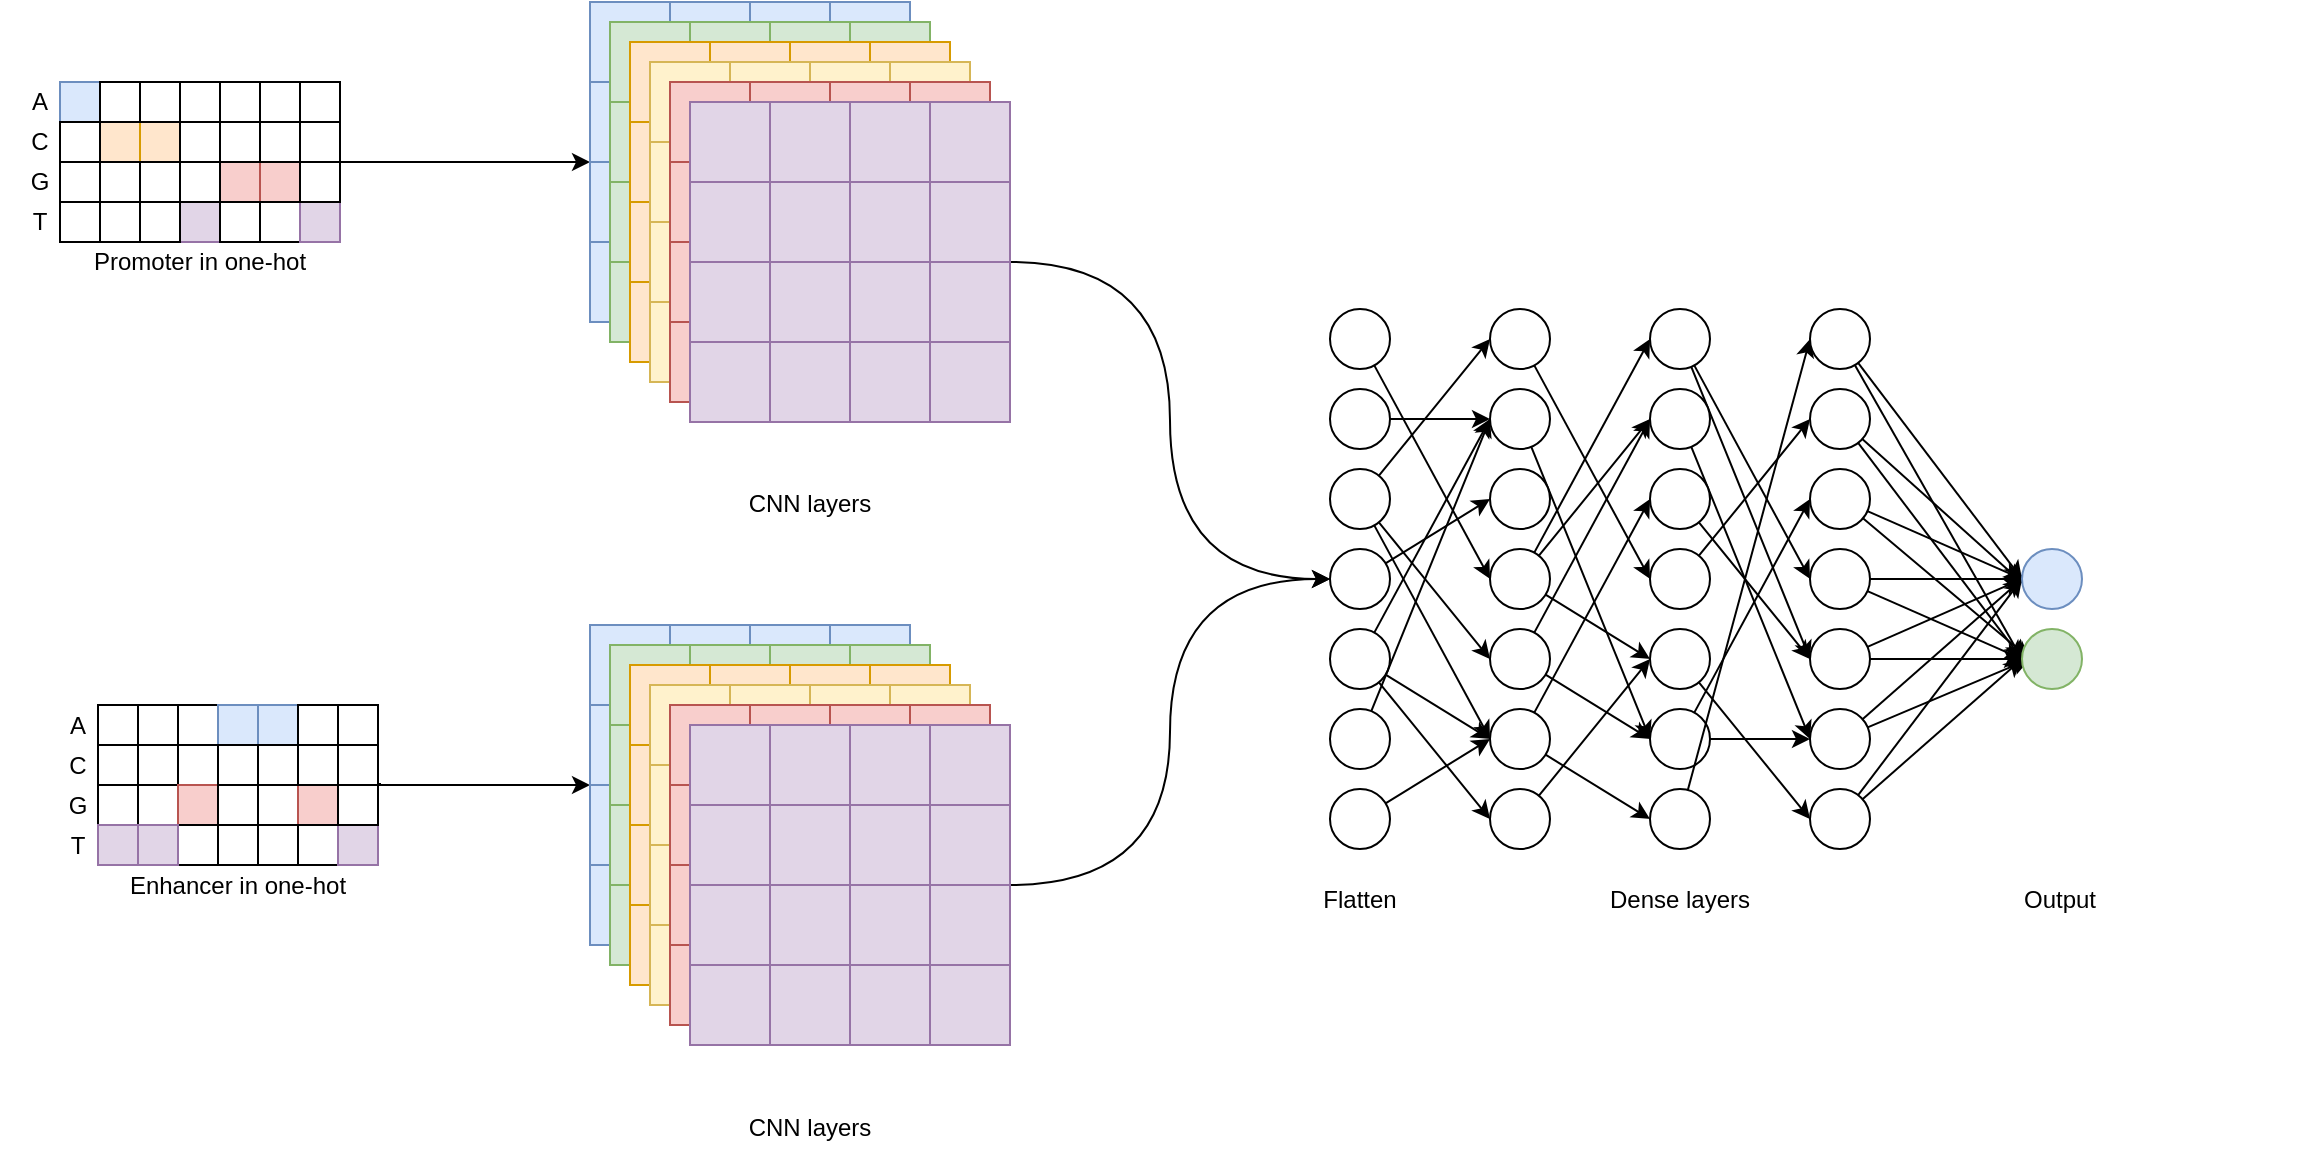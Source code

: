 <mxfile version="14.8.5" type="github">
  <diagram id="KxuiyelQ4g_LW83yEsCo" name="Page-1">
    <mxGraphModel dx="1422" dy="763" grid="1" gridSize="10" guides="1" tooltips="1" connect="1" arrows="1" fold="1" page="1" pageScale="1" pageWidth="4681" pageHeight="3300" math="0" shadow="0">
      <root>
        <mxCell id="0" />
        <mxCell id="1" parent="0" />
        <mxCell id="DCVeUOY5UcHhxP_ibhvg-289" style="edgeStyle=orthogonalEdgeStyle;rounded=0;orthogonalLoop=1;jettySize=auto;html=1;entryX=0;entryY=0;entryDx=0;entryDy=0;" edge="1" parent="1" target="DCVeUOY5UcHhxP_ibhvg-10">
          <mxGeometry relative="1" as="geometry">
            <mxPoint x="380" y="140" as="targetPoint" />
            <mxPoint x="260" y="160" as="sourcePoint" />
            <Array as="points">
              <mxPoint x="260" y="160" />
            </Array>
          </mxGeometry>
        </mxCell>
        <mxCell id="44AiBCDxBOzTBdy34bFM-65" value="&lt;div&gt;Promoter in one-hot&lt;/div&gt;" style="text;html=1;strokeColor=none;fillColor=none;align=center;verticalAlign=middle;whiteSpace=wrap;rounded=0;" parent="1" vertex="1">
          <mxGeometry x="110" y="200" width="160" height="20" as="geometry" />
        </mxCell>
        <mxCell id="DCVeUOY5UcHhxP_ibhvg-291" style="edgeStyle=orthogonalEdgeStyle;rounded=0;orthogonalLoop=1;jettySize=auto;html=1;entryX=0;entryY=0;entryDx=0;entryDy=0;exitX=1;exitY=1;exitDx=0;exitDy=0;" edge="1" parent="1" target="DCVeUOY5UcHhxP_ibhvg-115">
          <mxGeometry relative="1" as="geometry">
            <mxPoint x="280" y="470.5" as="sourcePoint" />
            <Array as="points">
              <mxPoint x="280" y="472" />
            </Array>
          </mxGeometry>
        </mxCell>
        <mxCell id="DCVeUOY5UcHhxP_ibhvg-1" value="" style="rounded=0;whiteSpace=wrap;html=1;fillColor=#dae8fc;strokeColor=#6c8ebf;" vertex="1" parent="1">
          <mxGeometry x="385" y="80" width="40" height="40" as="geometry" />
        </mxCell>
        <mxCell id="DCVeUOY5UcHhxP_ibhvg-2" value="" style="rounded=0;whiteSpace=wrap;html=1;fillColor=#dae8fc;strokeColor=#6c8ebf;" vertex="1" parent="1">
          <mxGeometry x="425" y="80" width="40" height="40" as="geometry" />
        </mxCell>
        <mxCell id="DCVeUOY5UcHhxP_ibhvg-3" value="" style="rounded=0;whiteSpace=wrap;html=1;fillColor=#dae8fc;strokeColor=#6c8ebf;" vertex="1" parent="1">
          <mxGeometry x="465" y="80" width="40" height="40" as="geometry" />
        </mxCell>
        <mxCell id="DCVeUOY5UcHhxP_ibhvg-4" value="" style="rounded=0;whiteSpace=wrap;html=1;fillColor=#dae8fc;strokeColor=#6c8ebf;" vertex="1" parent="1">
          <mxGeometry x="505" y="80" width="40" height="40" as="geometry" />
        </mxCell>
        <mxCell id="DCVeUOY5UcHhxP_ibhvg-5" value="" style="rounded=0;whiteSpace=wrap;html=1;fillColor=#dae8fc;strokeColor=#6c8ebf;" vertex="1" parent="1">
          <mxGeometry x="385" y="120" width="40" height="40" as="geometry" />
        </mxCell>
        <mxCell id="DCVeUOY5UcHhxP_ibhvg-6" value="" style="rounded=0;whiteSpace=wrap;html=1;fillColor=#dae8fc;strokeColor=#6c8ebf;" vertex="1" parent="1">
          <mxGeometry x="425" y="120" width="40" height="40" as="geometry" />
        </mxCell>
        <mxCell id="DCVeUOY5UcHhxP_ibhvg-7" value="" style="rounded=0;whiteSpace=wrap;html=1;fillColor=#dae8fc;strokeColor=#6c8ebf;" vertex="1" parent="1">
          <mxGeometry x="465" y="120" width="40" height="40" as="geometry" />
        </mxCell>
        <mxCell id="DCVeUOY5UcHhxP_ibhvg-8" value="" style="rounded=0;whiteSpace=wrap;html=1;fillColor=#dae8fc;strokeColor=#6c8ebf;" vertex="1" parent="1">
          <mxGeometry x="505" y="120" width="40" height="40" as="geometry" />
        </mxCell>
        <mxCell id="DCVeUOY5UcHhxP_ibhvg-9" value="" style="rounded=0;whiteSpace=wrap;html=1;fillColor=#dae8fc;strokeColor=#6c8ebf;" vertex="1" parent="1">
          <mxGeometry x="545" y="120" width="40" height="40" as="geometry" />
        </mxCell>
        <mxCell id="DCVeUOY5UcHhxP_ibhvg-10" value="" style="rounded=0;whiteSpace=wrap;html=1;fillColor=#dae8fc;strokeColor=#6c8ebf;" vertex="1" parent="1">
          <mxGeometry x="385" y="160" width="40" height="40" as="geometry" />
        </mxCell>
        <mxCell id="DCVeUOY5UcHhxP_ibhvg-11" value="" style="rounded=0;whiteSpace=wrap;html=1;fillColor=#dae8fc;strokeColor=#6c8ebf;" vertex="1" parent="1">
          <mxGeometry x="425" y="160" width="40" height="40" as="geometry" />
        </mxCell>
        <mxCell id="DCVeUOY5UcHhxP_ibhvg-12" value="" style="rounded=0;whiteSpace=wrap;html=1;fillColor=#dae8fc;strokeColor=#6c8ebf;" vertex="1" parent="1">
          <mxGeometry x="465" y="160" width="40" height="40" as="geometry" />
        </mxCell>
        <mxCell id="DCVeUOY5UcHhxP_ibhvg-13" value="" style="rounded=0;whiteSpace=wrap;html=1;fillColor=#dae8fc;strokeColor=#6c8ebf;" vertex="1" parent="1">
          <mxGeometry x="505" y="160" width="40" height="40" as="geometry" />
        </mxCell>
        <mxCell id="DCVeUOY5UcHhxP_ibhvg-14" value="" style="rounded=0;whiteSpace=wrap;html=1;fillColor=#dae8fc;strokeColor=#6c8ebf;" vertex="1" parent="1">
          <mxGeometry x="545" y="160" width="40" height="40" as="geometry" />
        </mxCell>
        <mxCell id="DCVeUOY5UcHhxP_ibhvg-15" value="" style="rounded=0;whiteSpace=wrap;html=1;fillColor=#dae8fc;strokeColor=#6c8ebf;" vertex="1" parent="1">
          <mxGeometry x="385" y="200" width="40" height="40" as="geometry" />
        </mxCell>
        <mxCell id="DCVeUOY5UcHhxP_ibhvg-16" value="" style="rounded=0;whiteSpace=wrap;html=1;fillColor=#dae8fc;strokeColor=#6c8ebf;" vertex="1" parent="1">
          <mxGeometry x="425" y="200" width="40" height="40" as="geometry" />
        </mxCell>
        <mxCell id="DCVeUOY5UcHhxP_ibhvg-17" value="" style="rounded=0;whiteSpace=wrap;html=1;fillColor=#dae8fc;strokeColor=#6c8ebf;" vertex="1" parent="1">
          <mxGeometry x="465" y="200" width="40" height="40" as="geometry" />
        </mxCell>
        <mxCell id="DCVeUOY5UcHhxP_ibhvg-18" value="" style="rounded=0;whiteSpace=wrap;html=1;fillColor=#dae8fc;strokeColor=#6c8ebf;" vertex="1" parent="1">
          <mxGeometry x="505" y="200" width="40" height="40" as="geometry" />
        </mxCell>
        <mxCell id="DCVeUOY5UcHhxP_ibhvg-19" value="" style="rounded=0;whiteSpace=wrap;html=1;fillColor=#dae8fc;strokeColor=#6c8ebf;" vertex="1" parent="1">
          <mxGeometry x="545" y="200" width="40" height="40" as="geometry" />
        </mxCell>
        <mxCell id="DCVeUOY5UcHhxP_ibhvg-20" value="" style="rounded=0;whiteSpace=wrap;html=1;fillColor=#d5e8d4;strokeColor=#82b366;" vertex="1" parent="1">
          <mxGeometry x="395" y="90" width="40" height="40" as="geometry" />
        </mxCell>
        <mxCell id="DCVeUOY5UcHhxP_ibhvg-21" value="" style="rounded=0;whiteSpace=wrap;html=1;fillColor=#d5e8d4;strokeColor=#82b366;" vertex="1" parent="1">
          <mxGeometry x="435" y="90" width="40" height="40" as="geometry" />
        </mxCell>
        <mxCell id="DCVeUOY5UcHhxP_ibhvg-22" value="" style="rounded=0;whiteSpace=wrap;html=1;fillColor=#d5e8d4;strokeColor=#82b366;" vertex="1" parent="1">
          <mxGeometry x="475" y="90" width="40" height="40" as="geometry" />
        </mxCell>
        <mxCell id="DCVeUOY5UcHhxP_ibhvg-23" value="" style="rounded=0;whiteSpace=wrap;html=1;fillColor=#d5e8d4;strokeColor=#82b366;" vertex="1" parent="1">
          <mxGeometry x="515" y="90" width="40" height="40" as="geometry" />
        </mxCell>
        <mxCell id="DCVeUOY5UcHhxP_ibhvg-24" value="" style="rounded=0;whiteSpace=wrap;html=1;fillColor=#d5e8d4;strokeColor=#82b366;" vertex="1" parent="1">
          <mxGeometry x="395" y="130" width="40" height="40" as="geometry" />
        </mxCell>
        <mxCell id="DCVeUOY5UcHhxP_ibhvg-25" value="" style="rounded=0;whiteSpace=wrap;html=1;fillColor=#d5e8d4;strokeColor=#82b366;" vertex="1" parent="1">
          <mxGeometry x="435" y="130" width="40" height="40" as="geometry" />
        </mxCell>
        <mxCell id="DCVeUOY5UcHhxP_ibhvg-26" value="" style="rounded=0;whiteSpace=wrap;html=1;fillColor=#d5e8d4;strokeColor=#82b366;" vertex="1" parent="1">
          <mxGeometry x="475" y="130" width="40" height="40" as="geometry" />
        </mxCell>
        <mxCell id="DCVeUOY5UcHhxP_ibhvg-27" value="" style="rounded=0;whiteSpace=wrap;html=1;fillColor=#d5e8d4;strokeColor=#82b366;" vertex="1" parent="1">
          <mxGeometry x="515" y="130" width="40" height="40" as="geometry" />
        </mxCell>
        <mxCell id="DCVeUOY5UcHhxP_ibhvg-28" value="" style="rounded=0;whiteSpace=wrap;html=1;fillColor=#d5e8d4;strokeColor=#82b366;" vertex="1" parent="1">
          <mxGeometry x="555" y="130" width="40" height="40" as="geometry" />
        </mxCell>
        <mxCell id="DCVeUOY5UcHhxP_ibhvg-29" value="" style="rounded=0;whiteSpace=wrap;html=1;fillColor=#d5e8d4;strokeColor=#82b366;" vertex="1" parent="1">
          <mxGeometry x="395" y="170" width="40" height="40" as="geometry" />
        </mxCell>
        <mxCell id="DCVeUOY5UcHhxP_ibhvg-30" value="" style="rounded=0;whiteSpace=wrap;html=1;fillColor=#d5e8d4;strokeColor=#82b366;" vertex="1" parent="1">
          <mxGeometry x="435" y="170" width="40" height="40" as="geometry" />
        </mxCell>
        <mxCell id="DCVeUOY5UcHhxP_ibhvg-31" value="" style="rounded=0;whiteSpace=wrap;html=1;fillColor=#d5e8d4;strokeColor=#82b366;" vertex="1" parent="1">
          <mxGeometry x="475" y="170" width="40" height="40" as="geometry" />
        </mxCell>
        <mxCell id="DCVeUOY5UcHhxP_ibhvg-32" value="" style="rounded=0;whiteSpace=wrap;html=1;fillColor=#d5e8d4;strokeColor=#82b366;" vertex="1" parent="1">
          <mxGeometry x="515" y="170" width="40" height="40" as="geometry" />
        </mxCell>
        <mxCell id="DCVeUOY5UcHhxP_ibhvg-33" value="" style="rounded=0;whiteSpace=wrap;html=1;fillColor=#d5e8d4;strokeColor=#82b366;" vertex="1" parent="1">
          <mxGeometry x="555" y="170" width="40" height="40" as="geometry" />
        </mxCell>
        <mxCell id="DCVeUOY5UcHhxP_ibhvg-34" value="" style="rounded=0;whiteSpace=wrap;html=1;fillColor=#d5e8d4;strokeColor=#82b366;" vertex="1" parent="1">
          <mxGeometry x="395" y="210" width="40" height="40" as="geometry" />
        </mxCell>
        <mxCell id="DCVeUOY5UcHhxP_ibhvg-35" value="" style="rounded=0;whiteSpace=wrap;html=1;fillColor=#d5e8d4;strokeColor=#82b366;" vertex="1" parent="1">
          <mxGeometry x="435" y="210" width="40" height="40" as="geometry" />
        </mxCell>
        <mxCell id="DCVeUOY5UcHhxP_ibhvg-36" value="" style="rounded=0;whiteSpace=wrap;html=1;fillColor=#d5e8d4;strokeColor=#82b366;" vertex="1" parent="1">
          <mxGeometry x="475" y="210" width="40" height="40" as="geometry" />
        </mxCell>
        <mxCell id="DCVeUOY5UcHhxP_ibhvg-37" value="" style="rounded=0;whiteSpace=wrap;html=1;fillColor=#d5e8d4;strokeColor=#82b366;" vertex="1" parent="1">
          <mxGeometry x="515" y="210" width="40" height="40" as="geometry" />
        </mxCell>
        <mxCell id="DCVeUOY5UcHhxP_ibhvg-38" value="" style="rounded=0;whiteSpace=wrap;html=1;fillColor=#d5e8d4;strokeColor=#82b366;" vertex="1" parent="1">
          <mxGeometry x="555" y="210" width="40" height="40" as="geometry" />
        </mxCell>
        <mxCell id="DCVeUOY5UcHhxP_ibhvg-39" value="" style="rounded=0;whiteSpace=wrap;html=1;fillColor=#ffe6cc;strokeColor=#d79b00;" vertex="1" parent="1">
          <mxGeometry x="405" y="100" width="40" height="40" as="geometry" />
        </mxCell>
        <mxCell id="DCVeUOY5UcHhxP_ibhvg-40" value="" style="rounded=0;whiteSpace=wrap;html=1;fillColor=#ffe6cc;strokeColor=#d79b00;" vertex="1" parent="1">
          <mxGeometry x="445" y="100" width="40" height="40" as="geometry" />
        </mxCell>
        <mxCell id="DCVeUOY5UcHhxP_ibhvg-41" value="" style="rounded=0;whiteSpace=wrap;html=1;fillColor=#ffe6cc;strokeColor=#d79b00;" vertex="1" parent="1">
          <mxGeometry x="485" y="100" width="40" height="40" as="geometry" />
        </mxCell>
        <mxCell id="DCVeUOY5UcHhxP_ibhvg-42" value="" style="rounded=0;whiteSpace=wrap;html=1;fillColor=#ffe6cc;strokeColor=#d79b00;" vertex="1" parent="1">
          <mxGeometry x="525" y="100" width="40" height="40" as="geometry" />
        </mxCell>
        <mxCell id="DCVeUOY5UcHhxP_ibhvg-43" value="" style="rounded=0;whiteSpace=wrap;html=1;fillColor=#ffe6cc;strokeColor=#d79b00;" vertex="1" parent="1">
          <mxGeometry x="405" y="140" width="40" height="40" as="geometry" />
        </mxCell>
        <mxCell id="DCVeUOY5UcHhxP_ibhvg-44" value="" style="rounded=0;whiteSpace=wrap;html=1;fillColor=#ffe6cc;strokeColor=#d79b00;" vertex="1" parent="1">
          <mxGeometry x="445" y="140" width="40" height="40" as="geometry" />
        </mxCell>
        <mxCell id="DCVeUOY5UcHhxP_ibhvg-45" value="" style="rounded=0;whiteSpace=wrap;html=1;fillColor=#ffe6cc;strokeColor=#d79b00;" vertex="1" parent="1">
          <mxGeometry x="485" y="140" width="40" height="40" as="geometry" />
        </mxCell>
        <mxCell id="DCVeUOY5UcHhxP_ibhvg-46" value="" style="rounded=0;whiteSpace=wrap;html=1;fillColor=#ffe6cc;strokeColor=#d79b00;" vertex="1" parent="1">
          <mxGeometry x="525" y="140" width="40" height="40" as="geometry" />
        </mxCell>
        <mxCell id="DCVeUOY5UcHhxP_ibhvg-47" value="" style="rounded=0;whiteSpace=wrap;html=1;fillColor=#ffe6cc;strokeColor=#d79b00;" vertex="1" parent="1">
          <mxGeometry x="405" y="180" width="40" height="40" as="geometry" />
        </mxCell>
        <mxCell id="DCVeUOY5UcHhxP_ibhvg-48" value="" style="rounded=0;whiteSpace=wrap;html=1;fillColor=#ffe6cc;strokeColor=#d79b00;" vertex="1" parent="1">
          <mxGeometry x="445" y="180" width="40" height="40" as="geometry" />
        </mxCell>
        <mxCell id="DCVeUOY5UcHhxP_ibhvg-49" value="" style="rounded=0;whiteSpace=wrap;html=1;fillColor=#ffe6cc;strokeColor=#d79b00;" vertex="1" parent="1">
          <mxGeometry x="485" y="180" width="40" height="40" as="geometry" />
        </mxCell>
        <mxCell id="DCVeUOY5UcHhxP_ibhvg-50" value="" style="rounded=0;whiteSpace=wrap;html=1;fillColor=#ffe6cc;strokeColor=#d79b00;" vertex="1" parent="1">
          <mxGeometry x="525" y="180" width="40" height="40" as="geometry" />
        </mxCell>
        <mxCell id="DCVeUOY5UcHhxP_ibhvg-51" value="" style="rounded=0;whiteSpace=wrap;html=1;fillColor=#ffe6cc;strokeColor=#d79b00;" vertex="1" parent="1">
          <mxGeometry x="405" y="220" width="40" height="40" as="geometry" />
        </mxCell>
        <mxCell id="DCVeUOY5UcHhxP_ibhvg-52" value="" style="rounded=0;whiteSpace=wrap;html=1;fillColor=#ffe6cc;strokeColor=#d79b00;" vertex="1" parent="1">
          <mxGeometry x="445" y="220" width="40" height="40" as="geometry" />
        </mxCell>
        <mxCell id="DCVeUOY5UcHhxP_ibhvg-53" value="" style="rounded=0;whiteSpace=wrap;html=1;fillColor=#ffe6cc;strokeColor=#d79b00;" vertex="1" parent="1">
          <mxGeometry x="485" y="220" width="40" height="40" as="geometry" />
        </mxCell>
        <mxCell id="DCVeUOY5UcHhxP_ibhvg-54" value="" style="rounded=0;whiteSpace=wrap;html=1;fillColor=#ffe6cc;strokeColor=#d79b00;" vertex="1" parent="1">
          <mxGeometry x="525" y="220" width="40" height="40" as="geometry" />
        </mxCell>
        <mxCell id="DCVeUOY5UcHhxP_ibhvg-55" value="" style="rounded=0;whiteSpace=wrap;html=1;fillColor=#fff2cc;strokeColor=#d6b656;" vertex="1" parent="1">
          <mxGeometry x="415" y="110" width="40" height="40" as="geometry" />
        </mxCell>
        <mxCell id="DCVeUOY5UcHhxP_ibhvg-56" value="" style="rounded=0;whiteSpace=wrap;html=1;fillColor=#fff2cc;strokeColor=#d6b656;" vertex="1" parent="1">
          <mxGeometry x="455" y="110" width="40" height="40" as="geometry" />
        </mxCell>
        <mxCell id="DCVeUOY5UcHhxP_ibhvg-57" value="" style="rounded=0;whiteSpace=wrap;html=1;fillColor=#fff2cc;strokeColor=#d6b656;" vertex="1" parent="1">
          <mxGeometry x="495" y="110" width="40" height="40" as="geometry" />
        </mxCell>
        <mxCell id="DCVeUOY5UcHhxP_ibhvg-58" value="" style="rounded=0;whiteSpace=wrap;html=1;fillColor=#fff2cc;strokeColor=#d6b656;" vertex="1" parent="1">
          <mxGeometry x="535" y="110" width="40" height="40" as="geometry" />
        </mxCell>
        <mxCell id="DCVeUOY5UcHhxP_ibhvg-59" value="" style="rounded=0;whiteSpace=wrap;html=1;fillColor=#fff2cc;strokeColor=#d6b656;" vertex="1" parent="1">
          <mxGeometry x="415" y="150" width="40" height="40" as="geometry" />
        </mxCell>
        <mxCell id="DCVeUOY5UcHhxP_ibhvg-60" value="" style="rounded=0;whiteSpace=wrap;html=1;fillColor=#fff2cc;strokeColor=#d6b656;" vertex="1" parent="1">
          <mxGeometry x="455" y="150" width="40" height="40" as="geometry" />
        </mxCell>
        <mxCell id="DCVeUOY5UcHhxP_ibhvg-61" value="" style="rounded=0;whiteSpace=wrap;html=1;fillColor=#fff2cc;strokeColor=#d6b656;" vertex="1" parent="1">
          <mxGeometry x="495" y="150" width="40" height="40" as="geometry" />
        </mxCell>
        <mxCell id="DCVeUOY5UcHhxP_ibhvg-62" value="" style="rounded=0;whiteSpace=wrap;html=1;fillColor=#fff2cc;strokeColor=#d6b656;" vertex="1" parent="1">
          <mxGeometry x="535" y="150" width="40" height="40" as="geometry" />
        </mxCell>
        <mxCell id="DCVeUOY5UcHhxP_ibhvg-63" value="" style="rounded=0;whiteSpace=wrap;html=1;fillColor=#fff2cc;strokeColor=#d6b656;" vertex="1" parent="1">
          <mxGeometry x="415" y="190" width="40" height="40" as="geometry" />
        </mxCell>
        <mxCell id="DCVeUOY5UcHhxP_ibhvg-64" value="" style="rounded=0;whiteSpace=wrap;html=1;fillColor=#fff2cc;strokeColor=#d6b656;" vertex="1" parent="1">
          <mxGeometry x="455" y="190" width="40" height="40" as="geometry" />
        </mxCell>
        <mxCell id="DCVeUOY5UcHhxP_ibhvg-65" value="" style="rounded=0;whiteSpace=wrap;html=1;fillColor=#fff2cc;strokeColor=#d6b656;" vertex="1" parent="1">
          <mxGeometry x="495" y="190" width="40" height="40" as="geometry" />
        </mxCell>
        <mxCell id="DCVeUOY5UcHhxP_ibhvg-66" value="" style="rounded=0;whiteSpace=wrap;html=1;fillColor=#fff2cc;strokeColor=#d6b656;" vertex="1" parent="1">
          <mxGeometry x="535" y="190" width="40" height="40" as="geometry" />
        </mxCell>
        <mxCell id="DCVeUOY5UcHhxP_ibhvg-67" value="" style="rounded=0;whiteSpace=wrap;html=1;fillColor=#fff2cc;strokeColor=#d6b656;" vertex="1" parent="1">
          <mxGeometry x="415" y="230" width="40" height="40" as="geometry" />
        </mxCell>
        <mxCell id="DCVeUOY5UcHhxP_ibhvg-68" value="" style="rounded=0;whiteSpace=wrap;html=1;fillColor=#fff2cc;strokeColor=#d6b656;" vertex="1" parent="1">
          <mxGeometry x="455" y="230" width="40" height="40" as="geometry" />
        </mxCell>
        <mxCell id="DCVeUOY5UcHhxP_ibhvg-69" value="" style="rounded=0;whiteSpace=wrap;html=1;fillColor=#fff2cc;strokeColor=#d6b656;" vertex="1" parent="1">
          <mxGeometry x="495" y="230" width="40" height="40" as="geometry" />
        </mxCell>
        <mxCell id="DCVeUOY5UcHhxP_ibhvg-70" value="" style="rounded=0;whiteSpace=wrap;html=1;fillColor=#fff2cc;strokeColor=#d6b656;" vertex="1" parent="1">
          <mxGeometry x="535" y="230" width="40" height="40" as="geometry" />
        </mxCell>
        <mxCell id="DCVeUOY5UcHhxP_ibhvg-71" value="" style="rounded=0;whiteSpace=wrap;html=1;fillColor=#f8cecc;strokeColor=#b85450;" vertex="1" parent="1">
          <mxGeometry x="425" y="120" width="40" height="40" as="geometry" />
        </mxCell>
        <mxCell id="DCVeUOY5UcHhxP_ibhvg-72" value="" style="rounded=0;whiteSpace=wrap;html=1;fillColor=#f8cecc;strokeColor=#b85450;" vertex="1" parent="1">
          <mxGeometry x="465" y="120" width="40" height="40" as="geometry" />
        </mxCell>
        <mxCell id="DCVeUOY5UcHhxP_ibhvg-73" value="" style="rounded=0;whiteSpace=wrap;html=1;fillColor=#f8cecc;strokeColor=#b85450;" vertex="1" parent="1">
          <mxGeometry x="505" y="120" width="40" height="40" as="geometry" />
        </mxCell>
        <mxCell id="DCVeUOY5UcHhxP_ibhvg-74" value="" style="rounded=0;whiteSpace=wrap;html=1;fillColor=#f8cecc;strokeColor=#b85450;" vertex="1" parent="1">
          <mxGeometry x="545" y="120" width="40" height="40" as="geometry" />
        </mxCell>
        <mxCell id="DCVeUOY5UcHhxP_ibhvg-75" value="" style="rounded=0;whiteSpace=wrap;html=1;fillColor=#f8cecc;strokeColor=#b85450;" vertex="1" parent="1">
          <mxGeometry x="425" y="160" width="40" height="40" as="geometry" />
        </mxCell>
        <mxCell id="DCVeUOY5UcHhxP_ibhvg-76" value="" style="rounded=0;whiteSpace=wrap;html=1;fillColor=#f8cecc;strokeColor=#b85450;" vertex="1" parent="1">
          <mxGeometry x="465" y="160" width="40" height="40" as="geometry" />
        </mxCell>
        <mxCell id="DCVeUOY5UcHhxP_ibhvg-77" value="" style="rounded=0;whiteSpace=wrap;html=1;fillColor=#f8cecc;strokeColor=#b85450;" vertex="1" parent="1">
          <mxGeometry x="505" y="160" width="40" height="40" as="geometry" />
        </mxCell>
        <mxCell id="DCVeUOY5UcHhxP_ibhvg-78" value="" style="rounded=0;whiteSpace=wrap;html=1;fillColor=#f8cecc;strokeColor=#b85450;" vertex="1" parent="1">
          <mxGeometry x="545" y="160" width="40" height="40" as="geometry" />
        </mxCell>
        <mxCell id="DCVeUOY5UcHhxP_ibhvg-79" value="" style="rounded=0;whiteSpace=wrap;html=1;fillColor=#f8cecc;strokeColor=#b85450;" vertex="1" parent="1">
          <mxGeometry x="425" y="200" width="40" height="40" as="geometry" />
        </mxCell>
        <mxCell id="DCVeUOY5UcHhxP_ibhvg-80" value="" style="rounded=0;whiteSpace=wrap;html=1;fillColor=#f8cecc;strokeColor=#b85450;" vertex="1" parent="1">
          <mxGeometry x="465" y="200" width="40" height="40" as="geometry" />
        </mxCell>
        <mxCell id="DCVeUOY5UcHhxP_ibhvg-81" value="" style="rounded=0;whiteSpace=wrap;html=1;fillColor=#f8cecc;strokeColor=#b85450;" vertex="1" parent="1">
          <mxGeometry x="505" y="200" width="40" height="40" as="geometry" />
        </mxCell>
        <mxCell id="DCVeUOY5UcHhxP_ibhvg-82" value="" style="rounded=0;whiteSpace=wrap;html=1;fillColor=#f8cecc;strokeColor=#b85450;" vertex="1" parent="1">
          <mxGeometry x="545" y="200" width="40" height="40" as="geometry" />
        </mxCell>
        <mxCell id="DCVeUOY5UcHhxP_ibhvg-83" value="" style="rounded=0;whiteSpace=wrap;html=1;fillColor=#f8cecc;strokeColor=#b85450;" vertex="1" parent="1">
          <mxGeometry x="425" y="240" width="40" height="40" as="geometry" />
        </mxCell>
        <mxCell id="DCVeUOY5UcHhxP_ibhvg-84" value="" style="rounded=0;whiteSpace=wrap;html=1;fillColor=#f8cecc;strokeColor=#b85450;" vertex="1" parent="1">
          <mxGeometry x="465" y="240" width="40" height="40" as="geometry" />
        </mxCell>
        <mxCell id="DCVeUOY5UcHhxP_ibhvg-85" value="" style="rounded=0;whiteSpace=wrap;html=1;fillColor=#f8cecc;strokeColor=#b85450;" vertex="1" parent="1">
          <mxGeometry x="505" y="240" width="40" height="40" as="geometry" />
        </mxCell>
        <mxCell id="DCVeUOY5UcHhxP_ibhvg-86" value="" style="rounded=0;whiteSpace=wrap;html=1;fillColor=#f8cecc;strokeColor=#b85450;" vertex="1" parent="1">
          <mxGeometry x="545" y="240" width="40" height="40" as="geometry" />
        </mxCell>
        <mxCell id="DCVeUOY5UcHhxP_ibhvg-87" value="" style="rounded=0;whiteSpace=wrap;html=1;fillColor=#e1d5e7;strokeColor=#9673a6;" vertex="1" parent="1">
          <mxGeometry x="435" y="130" width="40" height="40" as="geometry" />
        </mxCell>
        <mxCell id="DCVeUOY5UcHhxP_ibhvg-88" value="" style="rounded=0;whiteSpace=wrap;html=1;fillColor=#e1d5e7;strokeColor=#9673a6;" vertex="1" parent="1">
          <mxGeometry x="475" y="130" width="40" height="40" as="geometry" />
        </mxCell>
        <mxCell id="DCVeUOY5UcHhxP_ibhvg-89" value="" style="rounded=0;whiteSpace=wrap;html=1;fillColor=#e1d5e7;strokeColor=#9673a6;" vertex="1" parent="1">
          <mxGeometry x="515" y="130" width="40" height="40" as="geometry" />
        </mxCell>
        <mxCell id="DCVeUOY5UcHhxP_ibhvg-91" value="" style="rounded=0;whiteSpace=wrap;html=1;fillColor=#e1d5e7;strokeColor=#9673a6;" vertex="1" parent="1">
          <mxGeometry x="555" y="130" width="40" height="40" as="geometry" />
        </mxCell>
        <mxCell id="DCVeUOY5UcHhxP_ibhvg-92" value="" style="rounded=0;whiteSpace=wrap;html=1;fillColor=#e1d5e7;strokeColor=#9673a6;" vertex="1" parent="1">
          <mxGeometry x="435" y="170" width="40" height="40" as="geometry" />
        </mxCell>
        <mxCell id="DCVeUOY5UcHhxP_ibhvg-93" value="" style="rounded=0;whiteSpace=wrap;html=1;fillColor=#e1d5e7;strokeColor=#9673a6;" vertex="1" parent="1">
          <mxGeometry x="475" y="170" width="40" height="40" as="geometry" />
        </mxCell>
        <mxCell id="DCVeUOY5UcHhxP_ibhvg-94" value="" style="rounded=0;whiteSpace=wrap;html=1;fillColor=#e1d5e7;strokeColor=#9673a6;" vertex="1" parent="1">
          <mxGeometry x="515" y="170" width="40" height="40" as="geometry" />
        </mxCell>
        <mxCell id="DCVeUOY5UcHhxP_ibhvg-293" style="edgeStyle=orthogonalEdgeStyle;curved=1;rounded=0;orthogonalLoop=1;jettySize=auto;html=1;entryX=0;entryY=0.5;entryDx=0;entryDy=0;exitX=1;exitY=0;exitDx=0;exitDy=0;" edge="1" parent="1" source="DCVeUOY5UcHhxP_ibhvg-99" target="DCVeUOY5UcHhxP_ibhvg-220">
          <mxGeometry relative="1" as="geometry">
            <Array as="points">
              <mxPoint x="675" y="210" />
              <mxPoint x="675" y="369" />
            </Array>
          </mxGeometry>
        </mxCell>
        <mxCell id="DCVeUOY5UcHhxP_ibhvg-95" value="" style="rounded=0;whiteSpace=wrap;html=1;fillColor=#e1d5e7;strokeColor=#9673a6;" vertex="1" parent="1">
          <mxGeometry x="555" y="170" width="40" height="40" as="geometry" />
        </mxCell>
        <mxCell id="DCVeUOY5UcHhxP_ibhvg-96" value="" style="rounded=0;whiteSpace=wrap;html=1;fillColor=#e1d5e7;strokeColor=#9673a6;" vertex="1" parent="1">
          <mxGeometry x="435" y="210" width="40" height="40" as="geometry" />
        </mxCell>
        <mxCell id="DCVeUOY5UcHhxP_ibhvg-97" value="" style="rounded=0;whiteSpace=wrap;html=1;fillColor=#e1d5e7;strokeColor=#9673a6;" vertex="1" parent="1">
          <mxGeometry x="475" y="210" width="40" height="40" as="geometry" />
        </mxCell>
        <mxCell id="DCVeUOY5UcHhxP_ibhvg-98" value="" style="rounded=0;whiteSpace=wrap;html=1;fillColor=#e1d5e7;strokeColor=#9673a6;" vertex="1" parent="1">
          <mxGeometry x="515" y="210" width="40" height="40" as="geometry" />
        </mxCell>
        <mxCell id="DCVeUOY5UcHhxP_ibhvg-99" value="" style="rounded=0;whiteSpace=wrap;html=1;fillColor=#e1d5e7;strokeColor=#9673a6;" vertex="1" parent="1">
          <mxGeometry x="555" y="210" width="40" height="40" as="geometry" />
        </mxCell>
        <mxCell id="DCVeUOY5UcHhxP_ibhvg-100" value="" style="rounded=0;whiteSpace=wrap;html=1;fillColor=#e1d5e7;strokeColor=#9673a6;" vertex="1" parent="1">
          <mxGeometry x="435" y="250" width="40" height="40" as="geometry" />
        </mxCell>
        <mxCell id="DCVeUOY5UcHhxP_ibhvg-101" value="" style="rounded=0;whiteSpace=wrap;html=1;fillColor=#e1d5e7;strokeColor=#9673a6;" vertex="1" parent="1">
          <mxGeometry x="475" y="250" width="40" height="40" as="geometry" />
        </mxCell>
        <mxCell id="DCVeUOY5UcHhxP_ibhvg-102" value="" style="rounded=0;whiteSpace=wrap;html=1;fillColor=#e1d5e7;strokeColor=#9673a6;" vertex="1" parent="1">
          <mxGeometry x="515" y="250" width="40" height="40" as="geometry" />
        </mxCell>
        <mxCell id="DCVeUOY5UcHhxP_ibhvg-104" value="" style="rounded=0;whiteSpace=wrap;html=1;fillColor=#e1d5e7;strokeColor=#9673a6;" vertex="1" parent="1">
          <mxGeometry x="555" y="250" width="40" height="40" as="geometry" />
        </mxCell>
        <mxCell id="DCVeUOY5UcHhxP_ibhvg-105" value="&lt;div&gt;CNN layers&lt;/div&gt;" style="text;html=1;strokeColor=none;fillColor=none;align=center;verticalAlign=middle;whiteSpace=wrap;rounded=0;" vertex="1" parent="1">
          <mxGeometry x="370" y="321" width="250" height="20" as="geometry" />
        </mxCell>
        <mxCell id="DCVeUOY5UcHhxP_ibhvg-106" value="" style="rounded=0;whiteSpace=wrap;html=1;fillColor=#dae8fc;strokeColor=#6c8ebf;" vertex="1" parent="1">
          <mxGeometry x="385" y="391.5" width="40" height="40" as="geometry" />
        </mxCell>
        <mxCell id="DCVeUOY5UcHhxP_ibhvg-107" value="" style="rounded=0;whiteSpace=wrap;html=1;fillColor=#dae8fc;strokeColor=#6c8ebf;" vertex="1" parent="1">
          <mxGeometry x="425" y="391.5" width="40" height="40" as="geometry" />
        </mxCell>
        <mxCell id="DCVeUOY5UcHhxP_ibhvg-108" value="" style="rounded=0;whiteSpace=wrap;html=1;fillColor=#dae8fc;strokeColor=#6c8ebf;" vertex="1" parent="1">
          <mxGeometry x="465" y="391.5" width="40" height="40" as="geometry" />
        </mxCell>
        <mxCell id="DCVeUOY5UcHhxP_ibhvg-109" value="" style="rounded=0;whiteSpace=wrap;html=1;fillColor=#dae8fc;strokeColor=#6c8ebf;" vertex="1" parent="1">
          <mxGeometry x="505" y="391.5" width="40" height="40" as="geometry" />
        </mxCell>
        <mxCell id="DCVeUOY5UcHhxP_ibhvg-110" value="" style="rounded=0;whiteSpace=wrap;html=1;fillColor=#dae8fc;strokeColor=#6c8ebf;" vertex="1" parent="1">
          <mxGeometry x="385" y="431.5" width="40" height="40" as="geometry" />
        </mxCell>
        <mxCell id="DCVeUOY5UcHhxP_ibhvg-111" value="" style="rounded=0;whiteSpace=wrap;html=1;fillColor=#dae8fc;strokeColor=#6c8ebf;" vertex="1" parent="1">
          <mxGeometry x="425" y="431.5" width="40" height="40" as="geometry" />
        </mxCell>
        <mxCell id="DCVeUOY5UcHhxP_ibhvg-112" value="" style="rounded=0;whiteSpace=wrap;html=1;fillColor=#dae8fc;strokeColor=#6c8ebf;" vertex="1" parent="1">
          <mxGeometry x="465" y="431.5" width="40" height="40" as="geometry" />
        </mxCell>
        <mxCell id="DCVeUOY5UcHhxP_ibhvg-113" value="" style="rounded=0;whiteSpace=wrap;html=1;fillColor=#dae8fc;strokeColor=#6c8ebf;" vertex="1" parent="1">
          <mxGeometry x="505" y="431.5" width="40" height="40" as="geometry" />
        </mxCell>
        <mxCell id="DCVeUOY5UcHhxP_ibhvg-114" value="" style="rounded=0;whiteSpace=wrap;html=1;fillColor=#dae8fc;strokeColor=#6c8ebf;" vertex="1" parent="1">
          <mxGeometry x="545" y="431.5" width="40" height="40" as="geometry" />
        </mxCell>
        <mxCell id="DCVeUOY5UcHhxP_ibhvg-115" value="" style="rounded=0;whiteSpace=wrap;html=1;fillColor=#dae8fc;strokeColor=#6c8ebf;" vertex="1" parent="1">
          <mxGeometry x="385" y="471.5" width="40" height="40" as="geometry" />
        </mxCell>
        <mxCell id="DCVeUOY5UcHhxP_ibhvg-116" value="" style="rounded=0;whiteSpace=wrap;html=1;fillColor=#dae8fc;strokeColor=#6c8ebf;" vertex="1" parent="1">
          <mxGeometry x="425" y="471.5" width="40" height="40" as="geometry" />
        </mxCell>
        <mxCell id="DCVeUOY5UcHhxP_ibhvg-117" value="" style="rounded=0;whiteSpace=wrap;html=1;fillColor=#dae8fc;strokeColor=#6c8ebf;" vertex="1" parent="1">
          <mxGeometry x="465" y="471.5" width="40" height="40" as="geometry" />
        </mxCell>
        <mxCell id="DCVeUOY5UcHhxP_ibhvg-118" value="" style="rounded=0;whiteSpace=wrap;html=1;fillColor=#dae8fc;strokeColor=#6c8ebf;" vertex="1" parent="1">
          <mxGeometry x="505" y="471.5" width="40" height="40" as="geometry" />
        </mxCell>
        <mxCell id="DCVeUOY5UcHhxP_ibhvg-119" value="" style="rounded=0;whiteSpace=wrap;html=1;fillColor=#dae8fc;strokeColor=#6c8ebf;" vertex="1" parent="1">
          <mxGeometry x="545" y="471.5" width="40" height="40" as="geometry" />
        </mxCell>
        <mxCell id="DCVeUOY5UcHhxP_ibhvg-120" value="" style="rounded=0;whiteSpace=wrap;html=1;fillColor=#dae8fc;strokeColor=#6c8ebf;" vertex="1" parent="1">
          <mxGeometry x="385" y="511.5" width="40" height="40" as="geometry" />
        </mxCell>
        <mxCell id="DCVeUOY5UcHhxP_ibhvg-121" value="" style="rounded=0;whiteSpace=wrap;html=1;fillColor=#dae8fc;strokeColor=#6c8ebf;" vertex="1" parent="1">
          <mxGeometry x="425" y="511.5" width="40" height="40" as="geometry" />
        </mxCell>
        <mxCell id="DCVeUOY5UcHhxP_ibhvg-122" value="" style="rounded=0;whiteSpace=wrap;html=1;fillColor=#dae8fc;strokeColor=#6c8ebf;" vertex="1" parent="1">
          <mxGeometry x="465" y="511.5" width="40" height="40" as="geometry" />
        </mxCell>
        <mxCell id="DCVeUOY5UcHhxP_ibhvg-123" value="" style="rounded=0;whiteSpace=wrap;html=1;fillColor=#dae8fc;strokeColor=#6c8ebf;" vertex="1" parent="1">
          <mxGeometry x="505" y="511.5" width="40" height="40" as="geometry" />
        </mxCell>
        <mxCell id="DCVeUOY5UcHhxP_ibhvg-124" value="" style="rounded=0;whiteSpace=wrap;html=1;fillColor=#dae8fc;strokeColor=#6c8ebf;" vertex="1" parent="1">
          <mxGeometry x="545" y="511.5" width="40" height="40" as="geometry" />
        </mxCell>
        <mxCell id="DCVeUOY5UcHhxP_ibhvg-125" value="" style="rounded=0;whiteSpace=wrap;html=1;fillColor=#d5e8d4;strokeColor=#82b366;" vertex="1" parent="1">
          <mxGeometry x="395" y="401.5" width="40" height="40" as="geometry" />
        </mxCell>
        <mxCell id="DCVeUOY5UcHhxP_ibhvg-126" value="" style="rounded=0;whiteSpace=wrap;html=1;fillColor=#d5e8d4;strokeColor=#82b366;" vertex="1" parent="1">
          <mxGeometry x="435" y="401.5" width="40" height="40" as="geometry" />
        </mxCell>
        <mxCell id="DCVeUOY5UcHhxP_ibhvg-127" value="" style="rounded=0;whiteSpace=wrap;html=1;fillColor=#d5e8d4;strokeColor=#82b366;" vertex="1" parent="1">
          <mxGeometry x="475" y="401.5" width="40" height="40" as="geometry" />
        </mxCell>
        <mxCell id="DCVeUOY5UcHhxP_ibhvg-128" value="" style="rounded=0;whiteSpace=wrap;html=1;fillColor=#d5e8d4;strokeColor=#82b366;" vertex="1" parent="1">
          <mxGeometry x="515" y="401.5" width="40" height="40" as="geometry" />
        </mxCell>
        <mxCell id="DCVeUOY5UcHhxP_ibhvg-129" value="" style="rounded=0;whiteSpace=wrap;html=1;fillColor=#d5e8d4;strokeColor=#82b366;" vertex="1" parent="1">
          <mxGeometry x="395" y="441.5" width="40" height="40" as="geometry" />
        </mxCell>
        <mxCell id="DCVeUOY5UcHhxP_ibhvg-130" value="" style="rounded=0;whiteSpace=wrap;html=1;fillColor=#d5e8d4;strokeColor=#82b366;" vertex="1" parent="1">
          <mxGeometry x="435" y="441.5" width="40" height="40" as="geometry" />
        </mxCell>
        <mxCell id="DCVeUOY5UcHhxP_ibhvg-131" value="" style="rounded=0;whiteSpace=wrap;html=1;fillColor=#d5e8d4;strokeColor=#82b366;" vertex="1" parent="1">
          <mxGeometry x="475" y="441.5" width="40" height="40" as="geometry" />
        </mxCell>
        <mxCell id="DCVeUOY5UcHhxP_ibhvg-132" value="" style="rounded=0;whiteSpace=wrap;html=1;fillColor=#d5e8d4;strokeColor=#82b366;" vertex="1" parent="1">
          <mxGeometry x="515" y="441.5" width="40" height="40" as="geometry" />
        </mxCell>
        <mxCell id="DCVeUOY5UcHhxP_ibhvg-133" value="" style="rounded=0;whiteSpace=wrap;html=1;fillColor=#d5e8d4;strokeColor=#82b366;" vertex="1" parent="1">
          <mxGeometry x="555" y="441.5" width="40" height="40" as="geometry" />
        </mxCell>
        <mxCell id="DCVeUOY5UcHhxP_ibhvg-134" value="" style="rounded=0;whiteSpace=wrap;html=1;fillColor=#d5e8d4;strokeColor=#82b366;" vertex="1" parent="1">
          <mxGeometry x="395" y="481.5" width="40" height="40" as="geometry" />
        </mxCell>
        <mxCell id="DCVeUOY5UcHhxP_ibhvg-135" value="" style="rounded=0;whiteSpace=wrap;html=1;fillColor=#d5e8d4;strokeColor=#82b366;" vertex="1" parent="1">
          <mxGeometry x="435" y="481.5" width="40" height="40" as="geometry" />
        </mxCell>
        <mxCell id="DCVeUOY5UcHhxP_ibhvg-136" value="" style="rounded=0;whiteSpace=wrap;html=1;fillColor=#d5e8d4;strokeColor=#82b366;" vertex="1" parent="1">
          <mxGeometry x="475" y="481.5" width="40" height="40" as="geometry" />
        </mxCell>
        <mxCell id="DCVeUOY5UcHhxP_ibhvg-137" value="" style="rounded=0;whiteSpace=wrap;html=1;fillColor=#d5e8d4;strokeColor=#82b366;" vertex="1" parent="1">
          <mxGeometry x="515" y="481.5" width="40" height="40" as="geometry" />
        </mxCell>
        <mxCell id="DCVeUOY5UcHhxP_ibhvg-138" value="" style="rounded=0;whiteSpace=wrap;html=1;fillColor=#d5e8d4;strokeColor=#82b366;" vertex="1" parent="1">
          <mxGeometry x="555" y="481.5" width="40" height="40" as="geometry" />
        </mxCell>
        <mxCell id="DCVeUOY5UcHhxP_ibhvg-139" value="" style="rounded=0;whiteSpace=wrap;html=1;fillColor=#d5e8d4;strokeColor=#82b366;" vertex="1" parent="1">
          <mxGeometry x="395" y="521.5" width="40" height="40" as="geometry" />
        </mxCell>
        <mxCell id="DCVeUOY5UcHhxP_ibhvg-140" value="" style="rounded=0;whiteSpace=wrap;html=1;fillColor=#d5e8d4;strokeColor=#82b366;" vertex="1" parent="1">
          <mxGeometry x="435" y="521.5" width="40" height="40" as="geometry" />
        </mxCell>
        <mxCell id="DCVeUOY5UcHhxP_ibhvg-141" value="" style="rounded=0;whiteSpace=wrap;html=1;fillColor=#d5e8d4;strokeColor=#82b366;" vertex="1" parent="1">
          <mxGeometry x="475" y="521.5" width="40" height="40" as="geometry" />
        </mxCell>
        <mxCell id="DCVeUOY5UcHhxP_ibhvg-142" value="" style="rounded=0;whiteSpace=wrap;html=1;fillColor=#d5e8d4;strokeColor=#82b366;" vertex="1" parent="1">
          <mxGeometry x="515" y="521.5" width="40" height="40" as="geometry" />
        </mxCell>
        <mxCell id="DCVeUOY5UcHhxP_ibhvg-143" value="" style="rounded=0;whiteSpace=wrap;html=1;fillColor=#d5e8d4;strokeColor=#82b366;" vertex="1" parent="1">
          <mxGeometry x="555" y="521.5" width="40" height="40" as="geometry" />
        </mxCell>
        <mxCell id="DCVeUOY5UcHhxP_ibhvg-144" value="" style="rounded=0;whiteSpace=wrap;html=1;fillColor=#ffe6cc;strokeColor=#d79b00;" vertex="1" parent="1">
          <mxGeometry x="405" y="411.5" width="40" height="40" as="geometry" />
        </mxCell>
        <mxCell id="DCVeUOY5UcHhxP_ibhvg-145" value="" style="rounded=0;whiteSpace=wrap;html=1;fillColor=#ffe6cc;strokeColor=#d79b00;" vertex="1" parent="1">
          <mxGeometry x="445" y="411.5" width="40" height="40" as="geometry" />
        </mxCell>
        <mxCell id="DCVeUOY5UcHhxP_ibhvg-146" value="" style="rounded=0;whiteSpace=wrap;html=1;fillColor=#ffe6cc;strokeColor=#d79b00;" vertex="1" parent="1">
          <mxGeometry x="485" y="411.5" width="40" height="40" as="geometry" />
        </mxCell>
        <mxCell id="DCVeUOY5UcHhxP_ibhvg-147" value="" style="rounded=0;whiteSpace=wrap;html=1;fillColor=#ffe6cc;strokeColor=#d79b00;" vertex="1" parent="1">
          <mxGeometry x="525" y="411.5" width="40" height="40" as="geometry" />
        </mxCell>
        <mxCell id="DCVeUOY5UcHhxP_ibhvg-148" value="" style="rounded=0;whiteSpace=wrap;html=1;fillColor=#ffe6cc;strokeColor=#d79b00;" vertex="1" parent="1">
          <mxGeometry x="405" y="451.5" width="40" height="40" as="geometry" />
        </mxCell>
        <mxCell id="DCVeUOY5UcHhxP_ibhvg-149" value="" style="rounded=0;whiteSpace=wrap;html=1;fillColor=#ffe6cc;strokeColor=#d79b00;" vertex="1" parent="1">
          <mxGeometry x="445" y="451.5" width="40" height="40" as="geometry" />
        </mxCell>
        <mxCell id="DCVeUOY5UcHhxP_ibhvg-150" value="" style="rounded=0;whiteSpace=wrap;html=1;fillColor=#ffe6cc;strokeColor=#d79b00;" vertex="1" parent="1">
          <mxGeometry x="485" y="451.5" width="40" height="40" as="geometry" />
        </mxCell>
        <mxCell id="DCVeUOY5UcHhxP_ibhvg-151" value="" style="rounded=0;whiteSpace=wrap;html=1;fillColor=#ffe6cc;strokeColor=#d79b00;" vertex="1" parent="1">
          <mxGeometry x="525" y="451.5" width="40" height="40" as="geometry" />
        </mxCell>
        <mxCell id="DCVeUOY5UcHhxP_ibhvg-152" value="" style="rounded=0;whiteSpace=wrap;html=1;fillColor=#ffe6cc;strokeColor=#d79b00;" vertex="1" parent="1">
          <mxGeometry x="405" y="491.5" width="40" height="40" as="geometry" />
        </mxCell>
        <mxCell id="DCVeUOY5UcHhxP_ibhvg-153" value="" style="rounded=0;whiteSpace=wrap;html=1;fillColor=#ffe6cc;strokeColor=#d79b00;" vertex="1" parent="1">
          <mxGeometry x="445" y="491.5" width="40" height="40" as="geometry" />
        </mxCell>
        <mxCell id="DCVeUOY5UcHhxP_ibhvg-154" value="" style="rounded=0;whiteSpace=wrap;html=1;fillColor=#ffe6cc;strokeColor=#d79b00;" vertex="1" parent="1">
          <mxGeometry x="485" y="491.5" width="40" height="40" as="geometry" />
        </mxCell>
        <mxCell id="DCVeUOY5UcHhxP_ibhvg-155" value="" style="rounded=0;whiteSpace=wrap;html=1;fillColor=#ffe6cc;strokeColor=#d79b00;" vertex="1" parent="1">
          <mxGeometry x="525" y="491.5" width="40" height="40" as="geometry" />
        </mxCell>
        <mxCell id="DCVeUOY5UcHhxP_ibhvg-156" value="" style="rounded=0;whiteSpace=wrap;html=1;fillColor=#ffe6cc;strokeColor=#d79b00;" vertex="1" parent="1">
          <mxGeometry x="405" y="531.5" width="40" height="40" as="geometry" />
        </mxCell>
        <mxCell id="DCVeUOY5UcHhxP_ibhvg-157" value="" style="rounded=0;whiteSpace=wrap;html=1;fillColor=#ffe6cc;strokeColor=#d79b00;" vertex="1" parent="1">
          <mxGeometry x="445" y="531.5" width="40" height="40" as="geometry" />
        </mxCell>
        <mxCell id="DCVeUOY5UcHhxP_ibhvg-158" value="" style="rounded=0;whiteSpace=wrap;html=1;fillColor=#ffe6cc;strokeColor=#d79b00;" vertex="1" parent="1">
          <mxGeometry x="485" y="531.5" width="40" height="40" as="geometry" />
        </mxCell>
        <mxCell id="DCVeUOY5UcHhxP_ibhvg-159" value="" style="rounded=0;whiteSpace=wrap;html=1;fillColor=#ffe6cc;strokeColor=#d79b00;" vertex="1" parent="1">
          <mxGeometry x="525" y="531.5" width="40" height="40" as="geometry" />
        </mxCell>
        <mxCell id="DCVeUOY5UcHhxP_ibhvg-160" value="" style="rounded=0;whiteSpace=wrap;html=1;fillColor=#fff2cc;strokeColor=#d6b656;" vertex="1" parent="1">
          <mxGeometry x="415" y="421.5" width="40" height="40" as="geometry" />
        </mxCell>
        <mxCell id="DCVeUOY5UcHhxP_ibhvg-161" value="" style="rounded=0;whiteSpace=wrap;html=1;fillColor=#fff2cc;strokeColor=#d6b656;" vertex="1" parent="1">
          <mxGeometry x="455" y="421.5" width="40" height="40" as="geometry" />
        </mxCell>
        <mxCell id="DCVeUOY5UcHhxP_ibhvg-162" value="" style="rounded=0;whiteSpace=wrap;html=1;fillColor=#fff2cc;strokeColor=#d6b656;" vertex="1" parent="1">
          <mxGeometry x="495" y="421.5" width="40" height="40" as="geometry" />
        </mxCell>
        <mxCell id="DCVeUOY5UcHhxP_ibhvg-163" value="" style="rounded=0;whiteSpace=wrap;html=1;fillColor=#fff2cc;strokeColor=#d6b656;" vertex="1" parent="1">
          <mxGeometry x="535" y="421.5" width="40" height="40" as="geometry" />
        </mxCell>
        <mxCell id="DCVeUOY5UcHhxP_ibhvg-164" value="" style="rounded=0;whiteSpace=wrap;html=1;fillColor=#fff2cc;strokeColor=#d6b656;" vertex="1" parent="1">
          <mxGeometry x="415" y="461.5" width="40" height="40" as="geometry" />
        </mxCell>
        <mxCell id="DCVeUOY5UcHhxP_ibhvg-165" value="" style="rounded=0;whiteSpace=wrap;html=1;fillColor=#fff2cc;strokeColor=#d6b656;" vertex="1" parent="1">
          <mxGeometry x="455" y="461.5" width="40" height="40" as="geometry" />
        </mxCell>
        <mxCell id="DCVeUOY5UcHhxP_ibhvg-166" value="" style="rounded=0;whiteSpace=wrap;html=1;fillColor=#fff2cc;strokeColor=#d6b656;" vertex="1" parent="1">
          <mxGeometry x="495" y="461.5" width="40" height="40" as="geometry" />
        </mxCell>
        <mxCell id="DCVeUOY5UcHhxP_ibhvg-167" value="" style="rounded=0;whiteSpace=wrap;html=1;fillColor=#fff2cc;strokeColor=#d6b656;" vertex="1" parent="1">
          <mxGeometry x="535" y="461.5" width="40" height="40" as="geometry" />
        </mxCell>
        <mxCell id="DCVeUOY5UcHhxP_ibhvg-168" value="" style="rounded=0;whiteSpace=wrap;html=1;fillColor=#fff2cc;strokeColor=#d6b656;" vertex="1" parent="1">
          <mxGeometry x="415" y="501.5" width="40" height="40" as="geometry" />
        </mxCell>
        <mxCell id="DCVeUOY5UcHhxP_ibhvg-169" value="" style="rounded=0;whiteSpace=wrap;html=1;fillColor=#fff2cc;strokeColor=#d6b656;" vertex="1" parent="1">
          <mxGeometry x="455" y="501.5" width="40" height="40" as="geometry" />
        </mxCell>
        <mxCell id="DCVeUOY5UcHhxP_ibhvg-170" value="" style="rounded=0;whiteSpace=wrap;html=1;fillColor=#fff2cc;strokeColor=#d6b656;" vertex="1" parent="1">
          <mxGeometry x="495" y="501.5" width="40" height="40" as="geometry" />
        </mxCell>
        <mxCell id="DCVeUOY5UcHhxP_ibhvg-171" value="" style="rounded=0;whiteSpace=wrap;html=1;fillColor=#fff2cc;strokeColor=#d6b656;" vertex="1" parent="1">
          <mxGeometry x="535" y="501.5" width="40" height="40" as="geometry" />
        </mxCell>
        <mxCell id="DCVeUOY5UcHhxP_ibhvg-172" value="" style="rounded=0;whiteSpace=wrap;html=1;fillColor=#fff2cc;strokeColor=#d6b656;" vertex="1" parent="1">
          <mxGeometry x="415" y="541.5" width="40" height="40" as="geometry" />
        </mxCell>
        <mxCell id="DCVeUOY5UcHhxP_ibhvg-173" value="" style="rounded=0;whiteSpace=wrap;html=1;fillColor=#fff2cc;strokeColor=#d6b656;" vertex="1" parent="1">
          <mxGeometry x="455" y="541.5" width="40" height="40" as="geometry" />
        </mxCell>
        <mxCell id="DCVeUOY5UcHhxP_ibhvg-174" value="" style="rounded=0;whiteSpace=wrap;html=1;fillColor=#fff2cc;strokeColor=#d6b656;" vertex="1" parent="1">
          <mxGeometry x="495" y="541.5" width="40" height="40" as="geometry" />
        </mxCell>
        <mxCell id="DCVeUOY5UcHhxP_ibhvg-175" value="" style="rounded=0;whiteSpace=wrap;html=1;fillColor=#fff2cc;strokeColor=#d6b656;" vertex="1" parent="1">
          <mxGeometry x="535" y="541.5" width="40" height="40" as="geometry" />
        </mxCell>
        <mxCell id="DCVeUOY5UcHhxP_ibhvg-176" value="" style="rounded=0;whiteSpace=wrap;html=1;fillColor=#f8cecc;strokeColor=#b85450;" vertex="1" parent="1">
          <mxGeometry x="425" y="431.5" width="40" height="40" as="geometry" />
        </mxCell>
        <mxCell id="DCVeUOY5UcHhxP_ibhvg-177" value="" style="rounded=0;whiteSpace=wrap;html=1;fillColor=#f8cecc;strokeColor=#b85450;" vertex="1" parent="1">
          <mxGeometry x="465" y="431.5" width="40" height="40" as="geometry" />
        </mxCell>
        <mxCell id="DCVeUOY5UcHhxP_ibhvg-178" value="" style="rounded=0;whiteSpace=wrap;html=1;fillColor=#f8cecc;strokeColor=#b85450;" vertex="1" parent="1">
          <mxGeometry x="505" y="431.5" width="40" height="40" as="geometry" />
        </mxCell>
        <mxCell id="DCVeUOY5UcHhxP_ibhvg-179" value="" style="rounded=0;whiteSpace=wrap;html=1;fillColor=#f8cecc;strokeColor=#b85450;" vertex="1" parent="1">
          <mxGeometry x="545" y="431.5" width="40" height="40" as="geometry" />
        </mxCell>
        <mxCell id="DCVeUOY5UcHhxP_ibhvg-180" value="" style="rounded=0;whiteSpace=wrap;html=1;fillColor=#f8cecc;strokeColor=#b85450;" vertex="1" parent="1">
          <mxGeometry x="425" y="471.5" width="40" height="40" as="geometry" />
        </mxCell>
        <mxCell id="DCVeUOY5UcHhxP_ibhvg-181" value="" style="rounded=0;whiteSpace=wrap;html=1;fillColor=#f8cecc;strokeColor=#b85450;" vertex="1" parent="1">
          <mxGeometry x="465" y="471.5" width="40" height="40" as="geometry" />
        </mxCell>
        <mxCell id="DCVeUOY5UcHhxP_ibhvg-182" value="" style="rounded=0;whiteSpace=wrap;html=1;fillColor=#f8cecc;strokeColor=#b85450;" vertex="1" parent="1">
          <mxGeometry x="505" y="471.5" width="40" height="40" as="geometry" />
        </mxCell>
        <mxCell id="DCVeUOY5UcHhxP_ibhvg-183" value="" style="rounded=0;whiteSpace=wrap;html=1;fillColor=#f8cecc;strokeColor=#b85450;" vertex="1" parent="1">
          <mxGeometry x="545" y="471.5" width="40" height="40" as="geometry" />
        </mxCell>
        <mxCell id="DCVeUOY5UcHhxP_ibhvg-184" value="" style="rounded=0;whiteSpace=wrap;html=1;fillColor=#f8cecc;strokeColor=#b85450;" vertex="1" parent="1">
          <mxGeometry x="425" y="511.5" width="40" height="40" as="geometry" />
        </mxCell>
        <mxCell id="DCVeUOY5UcHhxP_ibhvg-185" value="" style="rounded=0;whiteSpace=wrap;html=1;fillColor=#f8cecc;strokeColor=#b85450;" vertex="1" parent="1">
          <mxGeometry x="465" y="511.5" width="40" height="40" as="geometry" />
        </mxCell>
        <mxCell id="DCVeUOY5UcHhxP_ibhvg-186" value="" style="rounded=0;whiteSpace=wrap;html=1;fillColor=#f8cecc;strokeColor=#b85450;" vertex="1" parent="1">
          <mxGeometry x="505" y="511.5" width="40" height="40" as="geometry" />
        </mxCell>
        <mxCell id="DCVeUOY5UcHhxP_ibhvg-187" value="" style="rounded=0;whiteSpace=wrap;html=1;fillColor=#f8cecc;strokeColor=#b85450;" vertex="1" parent="1">
          <mxGeometry x="545" y="511.5" width="40" height="40" as="geometry" />
        </mxCell>
        <mxCell id="DCVeUOY5UcHhxP_ibhvg-188" value="" style="rounded=0;whiteSpace=wrap;html=1;fillColor=#f8cecc;strokeColor=#b85450;" vertex="1" parent="1">
          <mxGeometry x="425" y="551.5" width="40" height="40" as="geometry" />
        </mxCell>
        <mxCell id="DCVeUOY5UcHhxP_ibhvg-189" value="" style="rounded=0;whiteSpace=wrap;html=1;fillColor=#f8cecc;strokeColor=#b85450;" vertex="1" parent="1">
          <mxGeometry x="465" y="551.5" width="40" height="40" as="geometry" />
        </mxCell>
        <mxCell id="DCVeUOY5UcHhxP_ibhvg-190" value="" style="rounded=0;whiteSpace=wrap;html=1;fillColor=#f8cecc;strokeColor=#b85450;" vertex="1" parent="1">
          <mxGeometry x="505" y="551.5" width="40" height="40" as="geometry" />
        </mxCell>
        <mxCell id="DCVeUOY5UcHhxP_ibhvg-191" value="" style="rounded=0;whiteSpace=wrap;html=1;fillColor=#f8cecc;strokeColor=#b85450;" vertex="1" parent="1">
          <mxGeometry x="545" y="551.5" width="40" height="40" as="geometry" />
        </mxCell>
        <mxCell id="DCVeUOY5UcHhxP_ibhvg-192" value="" style="rounded=0;whiteSpace=wrap;html=1;fillColor=#e1d5e7;strokeColor=#9673a6;" vertex="1" parent="1">
          <mxGeometry x="435" y="441.5" width="40" height="40" as="geometry" />
        </mxCell>
        <mxCell id="DCVeUOY5UcHhxP_ibhvg-193" value="" style="rounded=0;whiteSpace=wrap;html=1;fillColor=#e1d5e7;strokeColor=#9673a6;" vertex="1" parent="1">
          <mxGeometry x="475" y="441.5" width="40" height="40" as="geometry" />
        </mxCell>
        <mxCell id="DCVeUOY5UcHhxP_ibhvg-194" value="" style="rounded=0;whiteSpace=wrap;html=1;fillColor=#e1d5e7;strokeColor=#9673a6;" vertex="1" parent="1">
          <mxGeometry x="515" y="441.5" width="40" height="40" as="geometry" />
        </mxCell>
        <mxCell id="DCVeUOY5UcHhxP_ibhvg-196" value="" style="rounded=0;whiteSpace=wrap;html=1;fillColor=#e1d5e7;strokeColor=#9673a6;" vertex="1" parent="1">
          <mxGeometry x="555" y="441.5" width="40" height="40" as="geometry" />
        </mxCell>
        <mxCell id="DCVeUOY5UcHhxP_ibhvg-197" value="" style="rounded=0;whiteSpace=wrap;html=1;fillColor=#e1d5e7;strokeColor=#9673a6;" vertex="1" parent="1">
          <mxGeometry x="435" y="481.5" width="40" height="40" as="geometry" />
        </mxCell>
        <mxCell id="DCVeUOY5UcHhxP_ibhvg-198" value="" style="rounded=0;whiteSpace=wrap;html=1;fillColor=#e1d5e7;strokeColor=#9673a6;" vertex="1" parent="1">
          <mxGeometry x="475" y="481.5" width="40" height="40" as="geometry" />
        </mxCell>
        <mxCell id="DCVeUOY5UcHhxP_ibhvg-199" value="" style="rounded=0;whiteSpace=wrap;html=1;fillColor=#e1d5e7;strokeColor=#9673a6;" vertex="1" parent="1">
          <mxGeometry x="515" y="481.5" width="40" height="40" as="geometry" />
        </mxCell>
        <mxCell id="DCVeUOY5UcHhxP_ibhvg-292" style="edgeStyle=orthogonalEdgeStyle;rounded=0;orthogonalLoop=1;jettySize=auto;html=1;entryX=0;entryY=0.5;entryDx=0;entryDy=0;curved=1;exitX=1;exitY=1;exitDx=0;exitDy=0;" edge="1" parent="1" source="DCVeUOY5UcHhxP_ibhvg-200" target="DCVeUOY5UcHhxP_ibhvg-220">
          <mxGeometry relative="1" as="geometry">
            <Array as="points">
              <mxPoint x="675" y="521" />
              <mxPoint x="675" y="369" />
            </Array>
          </mxGeometry>
        </mxCell>
        <mxCell id="DCVeUOY5UcHhxP_ibhvg-200" value="" style="rounded=0;whiteSpace=wrap;html=1;fillColor=#e1d5e7;strokeColor=#9673a6;" vertex="1" parent="1">
          <mxGeometry x="555" y="481.5" width="40" height="40" as="geometry" />
        </mxCell>
        <mxCell id="DCVeUOY5UcHhxP_ibhvg-201" value="" style="rounded=0;whiteSpace=wrap;html=1;fillColor=#e1d5e7;strokeColor=#9673a6;" vertex="1" parent="1">
          <mxGeometry x="435" y="521.5" width="40" height="40" as="geometry" />
        </mxCell>
        <mxCell id="DCVeUOY5UcHhxP_ibhvg-202" value="" style="rounded=0;whiteSpace=wrap;html=1;fillColor=#e1d5e7;strokeColor=#9673a6;" vertex="1" parent="1">
          <mxGeometry x="475" y="521.5" width="40" height="40" as="geometry" />
        </mxCell>
        <mxCell id="DCVeUOY5UcHhxP_ibhvg-203" value="" style="rounded=0;whiteSpace=wrap;html=1;fillColor=#e1d5e7;strokeColor=#9673a6;" vertex="1" parent="1">
          <mxGeometry x="515" y="521.5" width="40" height="40" as="geometry" />
        </mxCell>
        <mxCell id="DCVeUOY5UcHhxP_ibhvg-204" value="" style="rounded=0;whiteSpace=wrap;html=1;fillColor=#e1d5e7;strokeColor=#9673a6;" vertex="1" parent="1">
          <mxGeometry x="555" y="521.5" width="40" height="40" as="geometry" />
        </mxCell>
        <mxCell id="DCVeUOY5UcHhxP_ibhvg-205" value="" style="rounded=0;whiteSpace=wrap;html=1;fillColor=#e1d5e7;strokeColor=#9673a6;" vertex="1" parent="1">
          <mxGeometry x="435" y="561.5" width="40" height="40" as="geometry" />
        </mxCell>
        <mxCell id="DCVeUOY5UcHhxP_ibhvg-206" value="" style="rounded=0;whiteSpace=wrap;html=1;fillColor=#e1d5e7;strokeColor=#9673a6;" vertex="1" parent="1">
          <mxGeometry x="475" y="561.5" width="40" height="40" as="geometry" />
        </mxCell>
        <mxCell id="DCVeUOY5UcHhxP_ibhvg-207" value="" style="rounded=0;whiteSpace=wrap;html=1;fillColor=#e1d5e7;strokeColor=#9673a6;" vertex="1" parent="1">
          <mxGeometry x="515" y="561.5" width="40" height="40" as="geometry" />
        </mxCell>
        <mxCell id="DCVeUOY5UcHhxP_ibhvg-209" value="" style="rounded=0;whiteSpace=wrap;html=1;fillColor=#e1d5e7;strokeColor=#9673a6;" vertex="1" parent="1">
          <mxGeometry x="555" y="561.5" width="40" height="40" as="geometry" />
        </mxCell>
        <mxCell id="DCVeUOY5UcHhxP_ibhvg-210" value="&lt;div&gt;CNN layers&lt;/div&gt;" style="text;html=1;strokeColor=none;fillColor=none;align=center;verticalAlign=middle;whiteSpace=wrap;rounded=0;" vertex="1" parent="1">
          <mxGeometry x="370" y="632.5" width="250" height="20" as="geometry" />
        </mxCell>
        <mxCell id="DCVeUOY5UcHhxP_ibhvg-211" style="rounded=1;jumpSize=20;orthogonalLoop=1;jettySize=auto;html=1;entryX=0;entryY=0.5;entryDx=0;entryDy=0;strokeWidth=1;" edge="1" parent="1" source="DCVeUOY5UcHhxP_ibhvg-212" target="DCVeUOY5UcHhxP_ibhvg-237">
          <mxGeometry relative="1" as="geometry" />
        </mxCell>
        <mxCell id="DCVeUOY5UcHhxP_ibhvg-212" value="" style="ellipse;whiteSpace=wrap;html=1;aspect=fixed;" vertex="1" parent="1">
          <mxGeometry x="755" y="233.5" width="30" height="30" as="geometry" />
        </mxCell>
        <mxCell id="DCVeUOY5UcHhxP_ibhvg-213" style="edgeStyle=none;rounded=0;orthogonalLoop=1;jettySize=auto;html=1;entryX=0;entryY=0.5;entryDx=0;entryDy=0;" edge="1" parent="1" source="DCVeUOY5UcHhxP_ibhvg-214" target="DCVeUOY5UcHhxP_ibhvg-232">
          <mxGeometry relative="1" as="geometry" />
        </mxCell>
        <mxCell id="DCVeUOY5UcHhxP_ibhvg-214" value="" style="ellipse;whiteSpace=wrap;html=1;aspect=fixed;" vertex="1" parent="1">
          <mxGeometry x="755" y="273.5" width="30" height="30" as="geometry" />
        </mxCell>
        <mxCell id="DCVeUOY5UcHhxP_ibhvg-215" style="rounded=1;jumpSize=20;orthogonalLoop=1;jettySize=auto;html=1;entryX=0;entryY=0.5;entryDx=0;entryDy=0;strokeWidth=1;" edge="1" parent="1" source="DCVeUOY5UcHhxP_ibhvg-218" target="DCVeUOY5UcHhxP_ibhvg-230">
          <mxGeometry relative="1" as="geometry" />
        </mxCell>
        <mxCell id="DCVeUOY5UcHhxP_ibhvg-216" style="edgeStyle=none;rounded=1;jumpSize=20;orthogonalLoop=1;jettySize=auto;html=1;entryX=0;entryY=0.5;entryDx=0;entryDy=0;strokeWidth=1;" edge="1" parent="1" source="DCVeUOY5UcHhxP_ibhvg-218" target="DCVeUOY5UcHhxP_ibhvg-243">
          <mxGeometry relative="1" as="geometry" />
        </mxCell>
        <mxCell id="DCVeUOY5UcHhxP_ibhvg-217" style="edgeStyle=none;rounded=1;jumpSize=20;orthogonalLoop=1;jettySize=auto;html=1;entryX=0;entryY=0.5;entryDx=0;entryDy=0;strokeWidth=1;" edge="1" parent="1" source="DCVeUOY5UcHhxP_ibhvg-218" target="DCVeUOY5UcHhxP_ibhvg-240">
          <mxGeometry relative="1" as="geometry" />
        </mxCell>
        <mxCell id="DCVeUOY5UcHhxP_ibhvg-218" value="" style="ellipse;whiteSpace=wrap;html=1;aspect=fixed;" vertex="1" parent="1">
          <mxGeometry x="755" y="313.5" width="30" height="30" as="geometry" />
        </mxCell>
        <mxCell id="DCVeUOY5UcHhxP_ibhvg-219" style="rounded=1;jumpSize=20;orthogonalLoop=1;jettySize=auto;html=1;entryX=0;entryY=0.5;entryDx=0;entryDy=0;strokeWidth=1;" edge="1" parent="1" source="DCVeUOY5UcHhxP_ibhvg-220" target="DCVeUOY5UcHhxP_ibhvg-233">
          <mxGeometry relative="1" as="geometry" />
        </mxCell>
        <mxCell id="DCVeUOY5UcHhxP_ibhvg-220" value="" style="ellipse;whiteSpace=wrap;html=1;aspect=fixed;" vertex="1" parent="1">
          <mxGeometry x="755" y="353.5" width="30" height="30" as="geometry" />
        </mxCell>
        <mxCell id="DCVeUOY5UcHhxP_ibhvg-221" style="rounded=1;jumpSize=20;orthogonalLoop=1;jettySize=auto;html=1;entryX=0;entryY=0.5;entryDx=0;entryDy=0;strokeWidth=1;" edge="1" parent="1" source="DCVeUOY5UcHhxP_ibhvg-224" target="DCVeUOY5UcHhxP_ibhvg-232">
          <mxGeometry relative="1" as="geometry" />
        </mxCell>
        <mxCell id="DCVeUOY5UcHhxP_ibhvg-222" style="edgeStyle=none;rounded=1;jumpSize=20;orthogonalLoop=1;jettySize=auto;html=1;entryX=0;entryY=0.5;entryDx=0;entryDy=0;strokeWidth=1;" edge="1" parent="1" source="DCVeUOY5UcHhxP_ibhvg-224" target="DCVeUOY5UcHhxP_ibhvg-245">
          <mxGeometry relative="1" as="geometry" />
        </mxCell>
        <mxCell id="DCVeUOY5UcHhxP_ibhvg-223" style="edgeStyle=none;rounded=1;jumpSize=20;orthogonalLoop=1;jettySize=auto;html=1;entryX=0;entryY=0.5;entryDx=0;entryDy=0;strokeWidth=1;" edge="1" parent="1" source="DCVeUOY5UcHhxP_ibhvg-224" target="DCVeUOY5UcHhxP_ibhvg-243">
          <mxGeometry relative="1" as="geometry" />
        </mxCell>
        <mxCell id="DCVeUOY5UcHhxP_ibhvg-224" value="" style="ellipse;whiteSpace=wrap;html=1;aspect=fixed;" vertex="1" parent="1">
          <mxGeometry x="755" y="393.5" width="30" height="30" as="geometry" />
        </mxCell>
        <mxCell id="DCVeUOY5UcHhxP_ibhvg-225" style="edgeStyle=none;rounded=1;jumpSize=20;orthogonalLoop=1;jettySize=auto;html=1;entryX=0;entryY=0.5;entryDx=0;entryDy=0;strokeWidth=1;" edge="1" parent="1" source="DCVeUOY5UcHhxP_ibhvg-226" target="DCVeUOY5UcHhxP_ibhvg-232">
          <mxGeometry relative="1" as="geometry" />
        </mxCell>
        <mxCell id="DCVeUOY5UcHhxP_ibhvg-226" value="" style="ellipse;whiteSpace=wrap;html=1;aspect=fixed;" vertex="1" parent="1">
          <mxGeometry x="755" y="433.5" width="30" height="30" as="geometry" />
        </mxCell>
        <mxCell id="DCVeUOY5UcHhxP_ibhvg-227" style="edgeStyle=none;rounded=1;jumpSize=20;orthogonalLoop=1;jettySize=auto;html=1;entryX=0;entryY=0.5;entryDx=0;entryDy=0;strokeWidth=1;" edge="1" parent="1" source="DCVeUOY5UcHhxP_ibhvg-228" target="DCVeUOY5UcHhxP_ibhvg-243">
          <mxGeometry relative="1" as="geometry" />
        </mxCell>
        <mxCell id="DCVeUOY5UcHhxP_ibhvg-228" value="" style="ellipse;whiteSpace=wrap;html=1;aspect=fixed;" vertex="1" parent="1">
          <mxGeometry x="755" y="473.5" width="30" height="30" as="geometry" />
        </mxCell>
        <mxCell id="DCVeUOY5UcHhxP_ibhvg-229" style="edgeStyle=none;rounded=1;jumpSize=20;orthogonalLoop=1;jettySize=auto;html=1;entryX=0;entryY=0.5;entryDx=0;entryDy=0;strokeWidth=1;" edge="1" parent="1" source="DCVeUOY5UcHhxP_ibhvg-230" target="DCVeUOY5UcHhxP_ibhvg-256">
          <mxGeometry relative="1" as="geometry" />
        </mxCell>
        <mxCell id="DCVeUOY5UcHhxP_ibhvg-230" value="" style="ellipse;whiteSpace=wrap;html=1;aspect=fixed;" vertex="1" parent="1">
          <mxGeometry x="835" y="233.5" width="30" height="30" as="geometry" />
        </mxCell>
        <mxCell id="DCVeUOY5UcHhxP_ibhvg-231" style="edgeStyle=none;rounded=1;jumpSize=20;orthogonalLoop=1;jettySize=auto;html=1;entryX=0;entryY=0.5;entryDx=0;entryDy=0;strokeWidth=1;" edge="1" parent="1" source="DCVeUOY5UcHhxP_ibhvg-232" target="DCVeUOY5UcHhxP_ibhvg-261">
          <mxGeometry relative="1" as="geometry" />
        </mxCell>
        <mxCell id="DCVeUOY5UcHhxP_ibhvg-232" value="" style="ellipse;whiteSpace=wrap;html=1;aspect=fixed;" vertex="1" parent="1">
          <mxGeometry x="835" y="273.5" width="30" height="30" as="geometry" />
        </mxCell>
        <mxCell id="DCVeUOY5UcHhxP_ibhvg-233" value="" style="ellipse;whiteSpace=wrap;html=1;aspect=fixed;" vertex="1" parent="1">
          <mxGeometry x="835" y="313.5" width="30" height="30" as="geometry" />
        </mxCell>
        <mxCell id="DCVeUOY5UcHhxP_ibhvg-234" style="edgeStyle=none;rounded=1;jumpSize=20;orthogonalLoop=1;jettySize=auto;html=1;entryX=0;entryY=0.5;entryDx=0;entryDy=0;strokeWidth=1;" edge="1" parent="1" source="DCVeUOY5UcHhxP_ibhvg-237" target="DCVeUOY5UcHhxP_ibhvg-250">
          <mxGeometry relative="1" as="geometry" />
        </mxCell>
        <mxCell id="DCVeUOY5UcHhxP_ibhvg-235" style="edgeStyle=none;rounded=1;jumpSize=20;orthogonalLoop=1;jettySize=auto;html=1;entryX=0;entryY=0.5;entryDx=0;entryDy=0;strokeWidth=1;" edge="1" parent="1" source="DCVeUOY5UcHhxP_ibhvg-237" target="DCVeUOY5UcHhxP_ibhvg-258">
          <mxGeometry relative="1" as="geometry" />
        </mxCell>
        <mxCell id="DCVeUOY5UcHhxP_ibhvg-236" style="edgeStyle=none;rounded=1;jumpSize=20;orthogonalLoop=1;jettySize=auto;html=1;entryX=0;entryY=0.5;entryDx=0;entryDy=0;strokeWidth=1;" edge="1" parent="1" source="DCVeUOY5UcHhxP_ibhvg-237" target="DCVeUOY5UcHhxP_ibhvg-252">
          <mxGeometry relative="1" as="geometry" />
        </mxCell>
        <mxCell id="DCVeUOY5UcHhxP_ibhvg-237" value="" style="ellipse;whiteSpace=wrap;html=1;aspect=fixed;" vertex="1" parent="1">
          <mxGeometry x="835" y="353.5" width="30" height="30" as="geometry" />
        </mxCell>
        <mxCell id="DCVeUOY5UcHhxP_ibhvg-238" style="edgeStyle=none;rounded=1;jumpSize=20;orthogonalLoop=1;jettySize=auto;html=1;entryX=0;entryY=0.5;entryDx=0;entryDy=0;strokeWidth=1;" edge="1" parent="1" source="DCVeUOY5UcHhxP_ibhvg-240" target="DCVeUOY5UcHhxP_ibhvg-252">
          <mxGeometry relative="1" as="geometry" />
        </mxCell>
        <mxCell id="DCVeUOY5UcHhxP_ibhvg-239" style="edgeStyle=none;rounded=1;jumpSize=20;orthogonalLoop=1;jettySize=auto;html=1;entryX=0;entryY=0.5;entryDx=0;entryDy=0;strokeWidth=1;" edge="1" parent="1" source="DCVeUOY5UcHhxP_ibhvg-240" target="DCVeUOY5UcHhxP_ibhvg-261">
          <mxGeometry relative="1" as="geometry" />
        </mxCell>
        <mxCell id="DCVeUOY5UcHhxP_ibhvg-240" value="" style="ellipse;whiteSpace=wrap;html=1;aspect=fixed;" vertex="1" parent="1">
          <mxGeometry x="835" y="393.5" width="30" height="30" as="geometry" />
        </mxCell>
        <mxCell id="DCVeUOY5UcHhxP_ibhvg-241" style="edgeStyle=none;rounded=1;jumpSize=20;orthogonalLoop=1;jettySize=auto;html=1;entryX=0;entryY=0.5;entryDx=0;entryDy=0;strokeWidth=1;" edge="1" parent="1" source="DCVeUOY5UcHhxP_ibhvg-243" target="DCVeUOY5UcHhxP_ibhvg-254">
          <mxGeometry relative="1" as="geometry" />
        </mxCell>
        <mxCell id="DCVeUOY5UcHhxP_ibhvg-242" style="edgeStyle=none;rounded=1;jumpSize=20;orthogonalLoop=1;jettySize=auto;html=1;entryX=0;entryY=0.5;entryDx=0;entryDy=0;strokeWidth=1;" edge="1" parent="1" source="DCVeUOY5UcHhxP_ibhvg-243" target="DCVeUOY5UcHhxP_ibhvg-263">
          <mxGeometry relative="1" as="geometry" />
        </mxCell>
        <mxCell id="DCVeUOY5UcHhxP_ibhvg-243" value="" style="ellipse;whiteSpace=wrap;html=1;aspect=fixed;" vertex="1" parent="1">
          <mxGeometry x="835" y="433.5" width="30" height="30" as="geometry" />
        </mxCell>
        <mxCell id="DCVeUOY5UcHhxP_ibhvg-244" style="edgeStyle=none;rounded=1;jumpSize=20;orthogonalLoop=1;jettySize=auto;html=1;entryX=0;entryY=0.5;entryDx=0;entryDy=0;strokeWidth=1;" edge="1" parent="1" source="DCVeUOY5UcHhxP_ibhvg-245" target="DCVeUOY5UcHhxP_ibhvg-258">
          <mxGeometry relative="1" as="geometry" />
        </mxCell>
        <mxCell id="DCVeUOY5UcHhxP_ibhvg-245" value="" style="ellipse;whiteSpace=wrap;html=1;aspect=fixed;" vertex="1" parent="1">
          <mxGeometry x="835" y="473.5" width="30" height="30" as="geometry" />
        </mxCell>
        <mxCell id="DCVeUOY5UcHhxP_ibhvg-246" value="Dense layers" style="text;html=1;strokeColor=none;fillColor=none;align=center;verticalAlign=middle;whiteSpace=wrap;rounded=0;" vertex="1" parent="1">
          <mxGeometry x="805" y="518.5" width="250" height="20" as="geometry" />
        </mxCell>
        <mxCell id="DCVeUOY5UcHhxP_ibhvg-247" value="Flatten" style="text;html=1;strokeColor=none;fillColor=none;align=center;verticalAlign=middle;whiteSpace=wrap;rounded=0;" vertex="1" parent="1">
          <mxGeometry x="645" y="518.5" width="250" height="20" as="geometry" />
        </mxCell>
        <mxCell id="DCVeUOY5UcHhxP_ibhvg-248" style="edgeStyle=none;rounded=1;jumpSize=20;orthogonalLoop=1;jettySize=auto;html=1;entryX=0;entryY=0.5;entryDx=0;entryDy=0;strokeWidth=1;" edge="1" parent="1" source="DCVeUOY5UcHhxP_ibhvg-250" target="DCVeUOY5UcHhxP_ibhvg-275">
          <mxGeometry relative="1" as="geometry" />
        </mxCell>
        <mxCell id="DCVeUOY5UcHhxP_ibhvg-249" style="edgeStyle=none;rounded=1;jumpSize=20;orthogonalLoop=1;jettySize=auto;html=1;strokeWidth=1;" edge="1" parent="1" source="DCVeUOY5UcHhxP_ibhvg-250">
          <mxGeometry relative="1" as="geometry">
            <mxPoint x="995.0" y="408.5" as="targetPoint" />
          </mxGeometry>
        </mxCell>
        <mxCell id="DCVeUOY5UcHhxP_ibhvg-250" value="" style="ellipse;whiteSpace=wrap;html=1;aspect=fixed;" vertex="1" parent="1">
          <mxGeometry x="915" y="233.5" width="30" height="30" as="geometry" />
        </mxCell>
        <mxCell id="DCVeUOY5UcHhxP_ibhvg-251" style="edgeStyle=none;rounded=1;jumpSize=20;orthogonalLoop=1;jettySize=auto;html=1;entryX=0;entryY=0.5;entryDx=0;entryDy=0;strokeWidth=1;" edge="1" parent="1" source="DCVeUOY5UcHhxP_ibhvg-252" target="DCVeUOY5UcHhxP_ibhvg-281">
          <mxGeometry relative="1" as="geometry" />
        </mxCell>
        <mxCell id="DCVeUOY5UcHhxP_ibhvg-252" value="" style="ellipse;whiteSpace=wrap;html=1;aspect=fixed;" vertex="1" parent="1">
          <mxGeometry x="915" y="273.5" width="30" height="30" as="geometry" />
        </mxCell>
        <mxCell id="DCVeUOY5UcHhxP_ibhvg-253" style="edgeStyle=none;rounded=1;jumpSize=20;orthogonalLoop=1;jettySize=auto;html=1;entryX=0;entryY=0.5;entryDx=0;entryDy=0;strokeWidth=1;" edge="1" parent="1" source="DCVeUOY5UcHhxP_ibhvg-254" target="DCVeUOY5UcHhxP_ibhvg-278">
          <mxGeometry relative="1" as="geometry" />
        </mxCell>
        <mxCell id="DCVeUOY5UcHhxP_ibhvg-254" value="" style="ellipse;whiteSpace=wrap;html=1;aspect=fixed;" vertex="1" parent="1">
          <mxGeometry x="915" y="313.5" width="30" height="30" as="geometry" />
        </mxCell>
        <mxCell id="DCVeUOY5UcHhxP_ibhvg-255" style="edgeStyle=none;rounded=1;jumpSize=20;orthogonalLoop=1;jettySize=auto;html=1;entryX=0;entryY=0.5;entryDx=0;entryDy=0;strokeWidth=1;" edge="1" parent="1" source="DCVeUOY5UcHhxP_ibhvg-256" target="DCVeUOY5UcHhxP_ibhvg-269">
          <mxGeometry relative="1" as="geometry" />
        </mxCell>
        <mxCell id="DCVeUOY5UcHhxP_ibhvg-256" value="" style="ellipse;whiteSpace=wrap;html=1;aspect=fixed;" vertex="1" parent="1">
          <mxGeometry x="915" y="353.5" width="30" height="30" as="geometry" />
        </mxCell>
        <mxCell id="DCVeUOY5UcHhxP_ibhvg-257" style="edgeStyle=none;rounded=1;jumpSize=20;orthogonalLoop=1;jettySize=auto;html=1;entryX=0;entryY=0.5;entryDx=0;entryDy=0;strokeWidth=1;" edge="1" parent="1" source="DCVeUOY5UcHhxP_ibhvg-258" target="DCVeUOY5UcHhxP_ibhvg-284">
          <mxGeometry relative="1" as="geometry" />
        </mxCell>
        <mxCell id="DCVeUOY5UcHhxP_ibhvg-258" value="" style="ellipse;whiteSpace=wrap;html=1;aspect=fixed;" vertex="1" parent="1">
          <mxGeometry x="915" y="393.5" width="30" height="30" as="geometry" />
        </mxCell>
        <mxCell id="DCVeUOY5UcHhxP_ibhvg-259" style="edgeStyle=none;rounded=1;jumpSize=20;orthogonalLoop=1;jettySize=auto;html=1;entryX=0;entryY=0.5;entryDx=0;entryDy=0;strokeWidth=1;" edge="1" parent="1" source="DCVeUOY5UcHhxP_ibhvg-261" target="DCVeUOY5UcHhxP_ibhvg-272">
          <mxGeometry relative="1" as="geometry" />
        </mxCell>
        <mxCell id="DCVeUOY5UcHhxP_ibhvg-260" style="edgeStyle=none;rounded=1;jumpSize=20;orthogonalLoop=1;jettySize=auto;html=1;entryX=0;entryY=0.5;entryDx=0;entryDy=0;strokeWidth=1;" edge="1" parent="1" source="DCVeUOY5UcHhxP_ibhvg-261" target="DCVeUOY5UcHhxP_ibhvg-281">
          <mxGeometry relative="1" as="geometry" />
        </mxCell>
        <mxCell id="DCVeUOY5UcHhxP_ibhvg-261" value="" style="ellipse;whiteSpace=wrap;html=1;aspect=fixed;" vertex="1" parent="1">
          <mxGeometry x="915" y="433.5" width="30" height="30" as="geometry" />
        </mxCell>
        <mxCell id="DCVeUOY5UcHhxP_ibhvg-262" style="edgeStyle=none;rounded=1;jumpSize=20;orthogonalLoop=1;jettySize=auto;html=1;entryX=0;entryY=0.5;entryDx=0;entryDy=0;strokeWidth=1;" edge="1" parent="1" source="DCVeUOY5UcHhxP_ibhvg-263" target="DCVeUOY5UcHhxP_ibhvg-266">
          <mxGeometry relative="1" as="geometry" />
        </mxCell>
        <mxCell id="DCVeUOY5UcHhxP_ibhvg-263" value="" style="ellipse;whiteSpace=wrap;html=1;aspect=fixed;" vertex="1" parent="1">
          <mxGeometry x="915" y="473.5" width="30" height="30" as="geometry" />
        </mxCell>
        <mxCell id="DCVeUOY5UcHhxP_ibhvg-264" style="edgeStyle=none;rounded=1;jumpSize=20;orthogonalLoop=1;jettySize=auto;html=1;entryX=0;entryY=0.5;entryDx=0;entryDy=0;strokeWidth=1;" edge="1" parent="1" source="DCVeUOY5UcHhxP_ibhvg-266" target="DCVeUOY5UcHhxP_ibhvg-286">
          <mxGeometry relative="1" as="geometry" />
        </mxCell>
        <mxCell id="DCVeUOY5UcHhxP_ibhvg-265" style="edgeStyle=none;rounded=1;jumpSize=20;orthogonalLoop=1;jettySize=auto;html=1;entryX=0;entryY=0.5;entryDx=0;entryDy=0;strokeWidth=1;" edge="1" parent="1" source="DCVeUOY5UcHhxP_ibhvg-266" target="DCVeUOY5UcHhxP_ibhvg-287">
          <mxGeometry relative="1" as="geometry" />
        </mxCell>
        <mxCell id="DCVeUOY5UcHhxP_ibhvg-266" value="" style="ellipse;whiteSpace=wrap;html=1;aspect=fixed;" vertex="1" parent="1">
          <mxGeometry x="995" y="233.5" width="30" height="30" as="geometry" />
        </mxCell>
        <mxCell id="DCVeUOY5UcHhxP_ibhvg-267" style="edgeStyle=none;rounded=1;jumpSize=20;orthogonalLoop=1;jettySize=auto;html=1;entryX=0;entryY=0.5;entryDx=0;entryDy=0;strokeWidth=1;" edge="1" parent="1" source="DCVeUOY5UcHhxP_ibhvg-269" target="DCVeUOY5UcHhxP_ibhvg-287">
          <mxGeometry relative="1" as="geometry" />
        </mxCell>
        <mxCell id="DCVeUOY5UcHhxP_ibhvg-268" style="edgeStyle=none;rounded=1;jumpSize=20;orthogonalLoop=1;jettySize=auto;html=1;strokeWidth=1;entryX=-0.001;entryY=0.557;entryDx=0;entryDy=0;entryPerimeter=0;" edge="1" parent="1" source="DCVeUOY5UcHhxP_ibhvg-269" target="DCVeUOY5UcHhxP_ibhvg-286">
          <mxGeometry relative="1" as="geometry">
            <mxPoint x="1095" y="368.5" as="targetPoint" />
          </mxGeometry>
        </mxCell>
        <mxCell id="DCVeUOY5UcHhxP_ibhvg-269" value="" style="ellipse;whiteSpace=wrap;html=1;aspect=fixed;" vertex="1" parent="1">
          <mxGeometry x="995" y="273.5" width="30" height="30" as="geometry" />
        </mxCell>
        <mxCell id="DCVeUOY5UcHhxP_ibhvg-270" style="edgeStyle=none;rounded=1;jumpSize=20;orthogonalLoop=1;jettySize=auto;html=1;entryX=0;entryY=0.5;entryDx=0;entryDy=0;strokeWidth=1;" edge="1" parent="1" source="DCVeUOY5UcHhxP_ibhvg-272" target="DCVeUOY5UcHhxP_ibhvg-286">
          <mxGeometry relative="1" as="geometry" />
        </mxCell>
        <mxCell id="DCVeUOY5UcHhxP_ibhvg-271" style="edgeStyle=none;rounded=1;jumpSize=20;orthogonalLoop=1;jettySize=auto;html=1;strokeWidth=1;" edge="1" parent="1" source="DCVeUOY5UcHhxP_ibhvg-272">
          <mxGeometry relative="1" as="geometry">
            <mxPoint x="1105.0" y="408.5" as="targetPoint" />
          </mxGeometry>
        </mxCell>
        <mxCell id="DCVeUOY5UcHhxP_ibhvg-272" value="" style="ellipse;whiteSpace=wrap;html=1;aspect=fixed;" vertex="1" parent="1">
          <mxGeometry x="995" y="313.5" width="30" height="30" as="geometry" />
        </mxCell>
        <mxCell id="DCVeUOY5UcHhxP_ibhvg-273" style="edgeStyle=none;rounded=1;jumpSize=20;orthogonalLoop=1;jettySize=auto;html=1;entryX=0;entryY=0.5;entryDx=0;entryDy=0;strokeWidth=1;" edge="1" parent="1" source="DCVeUOY5UcHhxP_ibhvg-275" target="DCVeUOY5UcHhxP_ibhvg-287">
          <mxGeometry relative="1" as="geometry" />
        </mxCell>
        <mxCell id="DCVeUOY5UcHhxP_ibhvg-274" style="edgeStyle=none;rounded=1;jumpSize=20;orthogonalLoop=1;jettySize=auto;html=1;strokeWidth=1;" edge="1" parent="1" source="DCVeUOY5UcHhxP_ibhvg-275">
          <mxGeometry relative="1" as="geometry">
            <mxPoint x="1105.0" y="368.5" as="targetPoint" />
          </mxGeometry>
        </mxCell>
        <mxCell id="DCVeUOY5UcHhxP_ibhvg-275" value="" style="ellipse;whiteSpace=wrap;html=1;aspect=fixed;" vertex="1" parent="1">
          <mxGeometry x="995" y="353.5" width="30" height="30" as="geometry" />
        </mxCell>
        <mxCell id="DCVeUOY5UcHhxP_ibhvg-276" style="edgeStyle=none;rounded=1;jumpSize=20;orthogonalLoop=1;jettySize=auto;html=1;entryX=0;entryY=0.5;entryDx=0;entryDy=0;strokeWidth=1;" edge="1" parent="1" source="DCVeUOY5UcHhxP_ibhvg-278" target="DCVeUOY5UcHhxP_ibhvg-286">
          <mxGeometry relative="1" as="geometry" />
        </mxCell>
        <mxCell id="DCVeUOY5UcHhxP_ibhvg-277" style="edgeStyle=none;rounded=1;jumpSize=20;orthogonalLoop=1;jettySize=auto;html=1;strokeWidth=1;entryX=0;entryY=0.5;entryDx=0;entryDy=0;" edge="1" parent="1" source="DCVeUOY5UcHhxP_ibhvg-278" target="DCVeUOY5UcHhxP_ibhvg-287">
          <mxGeometry relative="1" as="geometry">
            <mxPoint x="1095" y="408.5" as="targetPoint" />
          </mxGeometry>
        </mxCell>
        <mxCell id="DCVeUOY5UcHhxP_ibhvg-278" value="" style="ellipse;whiteSpace=wrap;html=1;aspect=fixed;" vertex="1" parent="1">
          <mxGeometry x="995" y="393.5" width="30" height="30" as="geometry" />
        </mxCell>
        <mxCell id="DCVeUOY5UcHhxP_ibhvg-279" style="edgeStyle=none;rounded=1;jumpSize=20;orthogonalLoop=1;jettySize=auto;html=1;strokeWidth=1;" edge="1" parent="1" source="DCVeUOY5UcHhxP_ibhvg-281">
          <mxGeometry relative="1" as="geometry">
            <mxPoint x="1105.0" y="408.5" as="targetPoint" />
          </mxGeometry>
        </mxCell>
        <mxCell id="DCVeUOY5UcHhxP_ibhvg-280" style="edgeStyle=none;rounded=1;jumpSize=20;orthogonalLoop=1;jettySize=auto;html=1;strokeWidth=1;entryX=0;entryY=0.5;entryDx=0;entryDy=0;" edge="1" parent="1" source="DCVeUOY5UcHhxP_ibhvg-281" target="DCVeUOY5UcHhxP_ibhvg-286">
          <mxGeometry relative="1" as="geometry">
            <mxPoint x="1095" y="368.5" as="targetPoint" />
          </mxGeometry>
        </mxCell>
        <mxCell id="DCVeUOY5UcHhxP_ibhvg-281" value="" style="ellipse;whiteSpace=wrap;html=1;aspect=fixed;" vertex="1" parent="1">
          <mxGeometry x="995" y="433.5" width="30" height="30" as="geometry" />
        </mxCell>
        <mxCell id="DCVeUOY5UcHhxP_ibhvg-282" style="edgeStyle=none;rounded=1;jumpSize=20;orthogonalLoop=1;jettySize=auto;html=1;entryX=0;entryY=0.5;entryDx=0;entryDy=0;strokeWidth=1;" edge="1" parent="1" source="DCVeUOY5UcHhxP_ibhvg-284" target="DCVeUOY5UcHhxP_ibhvg-286">
          <mxGeometry relative="1" as="geometry" />
        </mxCell>
        <mxCell id="DCVeUOY5UcHhxP_ibhvg-283" style="edgeStyle=none;rounded=1;jumpSize=20;orthogonalLoop=1;jettySize=auto;html=1;strokeWidth=1;entryX=0;entryY=0.5;entryDx=0;entryDy=0;" edge="1" parent="1" source="DCVeUOY5UcHhxP_ibhvg-284" target="DCVeUOY5UcHhxP_ibhvg-287">
          <mxGeometry relative="1" as="geometry">
            <mxPoint x="1095" y="408.5" as="targetPoint" />
          </mxGeometry>
        </mxCell>
        <mxCell id="DCVeUOY5UcHhxP_ibhvg-284" value="" style="ellipse;whiteSpace=wrap;html=1;aspect=fixed;" vertex="1" parent="1">
          <mxGeometry x="995" y="473.5" width="30" height="30" as="geometry" />
        </mxCell>
        <mxCell id="DCVeUOY5UcHhxP_ibhvg-285" value="&lt;div&gt;Output&lt;/div&gt;" style="text;html=1;strokeColor=none;fillColor=none;align=center;verticalAlign=middle;whiteSpace=wrap;rounded=0;" vertex="1" parent="1">
          <mxGeometry x="995" y="518.5" width="250" height="20" as="geometry" />
        </mxCell>
        <mxCell id="DCVeUOY5UcHhxP_ibhvg-286" value="" style="ellipse;whiteSpace=wrap;html=1;aspect=fixed;fillColor=#dae8fc;strokeColor=#6c8ebf;" vertex="1" parent="1">
          <mxGeometry x="1101" y="353.5" width="30" height="30" as="geometry" />
        </mxCell>
        <mxCell id="DCVeUOY5UcHhxP_ibhvg-287" value="" style="ellipse;whiteSpace=wrap;html=1;aspect=fixed;fillColor=#d5e8d4;strokeColor=#82b366;" vertex="1" parent="1">
          <mxGeometry x="1101" y="393.5" width="30" height="30" as="geometry" />
        </mxCell>
        <mxCell id="DCVeUOY5UcHhxP_ibhvg-327" value="G" style="text;html=1;strokeColor=none;fillColor=none;align=center;verticalAlign=middle;whiteSpace=wrap;rounded=0;" vertex="1" parent="1">
          <mxGeometry x="90" y="160" width="40" height="20" as="geometry" />
        </mxCell>
        <mxCell id="DCVeUOY5UcHhxP_ibhvg-328" value="T" style="text;html=1;strokeColor=none;fillColor=none;align=center;verticalAlign=middle;whiteSpace=wrap;rounded=0;" vertex="1" parent="1">
          <mxGeometry x="90" y="180" width="40" height="20" as="geometry" />
        </mxCell>
        <mxCell id="DCVeUOY5UcHhxP_ibhvg-329" value="&lt;div&gt;A&lt;/div&gt;" style="text;html=1;strokeColor=none;fillColor=none;align=center;verticalAlign=middle;whiteSpace=wrap;rounded=0;" vertex="1" parent="1">
          <mxGeometry x="90" y="120" width="40" height="20" as="geometry" />
        </mxCell>
        <mxCell id="DCVeUOY5UcHhxP_ibhvg-330" value="C" style="text;html=1;strokeColor=none;fillColor=none;align=center;verticalAlign=middle;whiteSpace=wrap;rounded=0;" vertex="1" parent="1">
          <mxGeometry x="90" y="140" width="40" height="20" as="geometry" />
        </mxCell>
        <mxCell id="DCVeUOY5UcHhxP_ibhvg-331" value="" style="whiteSpace=wrap;html=1;aspect=fixed;fillColor=#dae8fc;strokeColor=#6c8ebf;" vertex="1" parent="1">
          <mxGeometry x="120" y="120" width="20" height="20" as="geometry" />
        </mxCell>
        <mxCell id="DCVeUOY5UcHhxP_ibhvg-332" value="" style="whiteSpace=wrap;html=1;aspect=fixed;" vertex="1" parent="1">
          <mxGeometry x="140" y="140" width="20" height="20" as="geometry" />
        </mxCell>
        <mxCell id="DCVeUOY5UcHhxP_ibhvg-333" value="" style="whiteSpace=wrap;html=1;aspect=fixed;fillColor=#ffe6cc;strokeColor=#d79b00;" vertex="1" parent="1">
          <mxGeometry x="140" y="140" width="20" height="20" as="geometry" />
        </mxCell>
        <mxCell id="DCVeUOY5UcHhxP_ibhvg-334" value="" style="whiteSpace=wrap;html=1;aspect=fixed;fillColor=#ffe6cc;strokeColor=#d79b00;" vertex="1" parent="1">
          <mxGeometry x="160" y="140" width="20" height="20" as="geometry" />
        </mxCell>
        <mxCell id="DCVeUOY5UcHhxP_ibhvg-335" value="" style="whiteSpace=wrap;html=1;aspect=fixed;fillColor=#e1d5e7;strokeColor=#9673a6;" vertex="1" parent="1">
          <mxGeometry x="180" y="180" width="20" height="20" as="geometry" />
        </mxCell>
        <mxCell id="DCVeUOY5UcHhxP_ibhvg-336" value="" style="whiteSpace=wrap;html=1;aspect=fixed;fillColor=#f8cecc;strokeColor=#b85450;" vertex="1" parent="1">
          <mxGeometry x="200" y="160" width="20" height="20" as="geometry" />
        </mxCell>
        <mxCell id="DCVeUOY5UcHhxP_ibhvg-337" value="" style="whiteSpace=wrap;html=1;aspect=fixed;fillColor=#f8cecc;strokeColor=#b85450;" vertex="1" parent="1">
          <mxGeometry x="220" y="160" width="20" height="20" as="geometry" />
        </mxCell>
        <mxCell id="DCVeUOY5UcHhxP_ibhvg-338" value="" style="rounded=0;whiteSpace=wrap;html=1;" vertex="1" parent="1">
          <mxGeometry x="120" y="140" width="20" height="20" as="geometry" />
        </mxCell>
        <mxCell id="DCVeUOY5UcHhxP_ibhvg-339" value="" style="rounded=0;whiteSpace=wrap;html=1;" vertex="1" parent="1">
          <mxGeometry x="120" y="160" width="20" height="20" as="geometry" />
        </mxCell>
        <mxCell id="DCVeUOY5UcHhxP_ibhvg-340" value="" style="rounded=0;whiteSpace=wrap;html=1;" vertex="1" parent="1">
          <mxGeometry x="140" y="160" width="20" height="20" as="geometry" />
        </mxCell>
        <mxCell id="DCVeUOY5UcHhxP_ibhvg-341" value="" style="rounded=0;whiteSpace=wrap;html=1;" vertex="1" parent="1">
          <mxGeometry x="160" y="160" width="20" height="20" as="geometry" />
        </mxCell>
        <mxCell id="DCVeUOY5UcHhxP_ibhvg-342" value="" style="rounded=0;whiteSpace=wrap;html=1;" vertex="1" parent="1">
          <mxGeometry x="180" y="160" width="20" height="20" as="geometry" />
        </mxCell>
        <mxCell id="DCVeUOY5UcHhxP_ibhvg-343" value="" style="rounded=0;whiteSpace=wrap;html=1;" vertex="1" parent="1">
          <mxGeometry x="160" y="180" width="20" height="20" as="geometry" />
        </mxCell>
        <mxCell id="DCVeUOY5UcHhxP_ibhvg-344" value="" style="rounded=0;whiteSpace=wrap;html=1;" vertex="1" parent="1">
          <mxGeometry x="120" y="180" width="20" height="20" as="geometry" />
        </mxCell>
        <mxCell id="DCVeUOY5UcHhxP_ibhvg-345" value="" style="rounded=0;whiteSpace=wrap;html=1;" vertex="1" parent="1">
          <mxGeometry x="140" y="180" width="20" height="20" as="geometry" />
        </mxCell>
        <mxCell id="DCVeUOY5UcHhxP_ibhvg-346" value="" style="rounded=0;whiteSpace=wrap;html=1;" vertex="1" parent="1">
          <mxGeometry x="200" y="180" width="20" height="20" as="geometry" />
        </mxCell>
        <mxCell id="DCVeUOY5UcHhxP_ibhvg-347" value="" style="rounded=0;whiteSpace=wrap;html=1;" vertex="1" parent="1">
          <mxGeometry x="220" y="180" width="20" height="20" as="geometry" />
        </mxCell>
        <mxCell id="DCVeUOY5UcHhxP_ibhvg-348" value="" style="rounded=0;whiteSpace=wrap;html=1;" vertex="1" parent="1">
          <mxGeometry x="140" y="120" width="20" height="20" as="geometry" />
        </mxCell>
        <mxCell id="DCVeUOY5UcHhxP_ibhvg-349" value="" style="rounded=0;whiteSpace=wrap;html=1;" vertex="1" parent="1">
          <mxGeometry x="160" y="120" width="20" height="20" as="geometry" />
        </mxCell>
        <mxCell id="DCVeUOY5UcHhxP_ibhvg-350" value="" style="rounded=0;whiteSpace=wrap;html=1;" vertex="1" parent="1">
          <mxGeometry x="180" y="120" width="20" height="20" as="geometry" />
        </mxCell>
        <mxCell id="DCVeUOY5UcHhxP_ibhvg-351" value="" style="rounded=0;whiteSpace=wrap;html=1;" vertex="1" parent="1">
          <mxGeometry x="200" y="120" width="20" height="20" as="geometry" />
        </mxCell>
        <mxCell id="DCVeUOY5UcHhxP_ibhvg-352" value="" style="rounded=0;whiteSpace=wrap;html=1;" vertex="1" parent="1">
          <mxGeometry x="180" y="140" width="20" height="20" as="geometry" />
        </mxCell>
        <mxCell id="DCVeUOY5UcHhxP_ibhvg-353" value="" style="rounded=0;whiteSpace=wrap;html=1;" vertex="1" parent="1">
          <mxGeometry x="200" y="140" width="20" height="20" as="geometry" />
        </mxCell>
        <mxCell id="DCVeUOY5UcHhxP_ibhvg-354" value="" style="rounded=0;whiteSpace=wrap;html=1;" vertex="1" parent="1">
          <mxGeometry x="220" y="140" width="20" height="20" as="geometry" />
        </mxCell>
        <mxCell id="DCVeUOY5UcHhxP_ibhvg-355" value="" style="rounded=0;whiteSpace=wrap;html=1;" vertex="1" parent="1">
          <mxGeometry x="220" y="120" width="20" height="20" as="geometry" />
        </mxCell>
        <mxCell id="DCVeUOY5UcHhxP_ibhvg-356" value="" style="whiteSpace=wrap;html=1;aspect=fixed;fillColor=#e1d5e7;strokeColor=#9673a6;" vertex="1" parent="1">
          <mxGeometry x="240" y="180" width="20" height="20" as="geometry" />
        </mxCell>
        <mxCell id="DCVeUOY5UcHhxP_ibhvg-357" value="" style="rounded=0;whiteSpace=wrap;html=1;" vertex="1" parent="1">
          <mxGeometry x="240" y="160" width="20" height="20" as="geometry" />
        </mxCell>
        <mxCell id="DCVeUOY5UcHhxP_ibhvg-358" value="" style="rounded=0;whiteSpace=wrap;html=1;" vertex="1" parent="1">
          <mxGeometry x="240" y="120" width="20" height="20" as="geometry" />
        </mxCell>
        <mxCell id="DCVeUOY5UcHhxP_ibhvg-359" value="" style="rounded=0;whiteSpace=wrap;html=1;" vertex="1" parent="1">
          <mxGeometry x="240" y="140" width="20" height="20" as="geometry" />
        </mxCell>
        <mxCell id="DCVeUOY5UcHhxP_ibhvg-360" value="&lt;div&gt;Enhancer in one-hot&lt;/div&gt;" style="text;html=1;strokeColor=none;fillColor=none;align=center;verticalAlign=middle;whiteSpace=wrap;rounded=0;" vertex="1" parent="1">
          <mxGeometry x="129" y="511.5" width="160" height="20" as="geometry" />
        </mxCell>
        <mxCell id="DCVeUOY5UcHhxP_ibhvg-361" value="G" style="text;html=1;strokeColor=none;fillColor=none;align=center;verticalAlign=middle;whiteSpace=wrap;rounded=0;" vertex="1" parent="1">
          <mxGeometry x="109" y="471.5" width="40" height="20" as="geometry" />
        </mxCell>
        <mxCell id="DCVeUOY5UcHhxP_ibhvg-362" value="T" style="text;html=1;strokeColor=none;fillColor=none;align=center;verticalAlign=middle;whiteSpace=wrap;rounded=0;" vertex="1" parent="1">
          <mxGeometry x="109" y="491.5" width="40" height="20" as="geometry" />
        </mxCell>
        <mxCell id="DCVeUOY5UcHhxP_ibhvg-363" value="&lt;div&gt;A&lt;/div&gt;" style="text;html=1;strokeColor=none;fillColor=none;align=center;verticalAlign=middle;whiteSpace=wrap;rounded=0;" vertex="1" parent="1">
          <mxGeometry x="109" y="431.5" width="40" height="20" as="geometry" />
        </mxCell>
        <mxCell id="DCVeUOY5UcHhxP_ibhvg-364" value="C" style="text;html=1;strokeColor=none;fillColor=none;align=center;verticalAlign=middle;whiteSpace=wrap;rounded=0;" vertex="1" parent="1">
          <mxGeometry x="109" y="451.5" width="40" height="20" as="geometry" />
        </mxCell>
        <mxCell id="DCVeUOY5UcHhxP_ibhvg-365" value="" style="whiteSpace=wrap;html=1;aspect=fixed;" vertex="1" parent="1">
          <mxGeometry x="139" y="431.5" width="20" height="20" as="geometry" />
        </mxCell>
        <mxCell id="DCVeUOY5UcHhxP_ibhvg-366" value="" style="whiteSpace=wrap;html=1;aspect=fixed;" vertex="1" parent="1">
          <mxGeometry x="159" y="451.5" width="20" height="20" as="geometry" />
        </mxCell>
        <mxCell id="DCVeUOY5UcHhxP_ibhvg-367" value="" style="whiteSpace=wrap;html=1;aspect=fixed;" vertex="1" parent="1">
          <mxGeometry x="159" y="451.5" width="20" height="20" as="geometry" />
        </mxCell>
        <mxCell id="DCVeUOY5UcHhxP_ibhvg-368" value="" style="whiteSpace=wrap;html=1;aspect=fixed;" vertex="1" parent="1">
          <mxGeometry x="179" y="451.5" width="20" height="20" as="geometry" />
        </mxCell>
        <mxCell id="DCVeUOY5UcHhxP_ibhvg-369" value="" style="whiteSpace=wrap;html=1;aspect=fixed;" vertex="1" parent="1">
          <mxGeometry x="199" y="491.5" width="20" height="20" as="geometry" />
        </mxCell>
        <mxCell id="DCVeUOY5UcHhxP_ibhvg-370" value="" style="whiteSpace=wrap;html=1;aspect=fixed;" vertex="1" parent="1">
          <mxGeometry x="219" y="471.5" width="20" height="20" as="geometry" />
        </mxCell>
        <mxCell id="DCVeUOY5UcHhxP_ibhvg-371" value="" style="whiteSpace=wrap;html=1;aspect=fixed;fillColor=#f8cecc;strokeColor=#b85450;" vertex="1" parent="1">
          <mxGeometry x="239" y="471.5" width="20" height="20" as="geometry" />
        </mxCell>
        <mxCell id="DCVeUOY5UcHhxP_ibhvg-372" value="" style="rounded=0;whiteSpace=wrap;html=1;" vertex="1" parent="1">
          <mxGeometry x="139" y="451.5" width="20" height="20" as="geometry" />
        </mxCell>
        <mxCell id="DCVeUOY5UcHhxP_ibhvg-373" value="" style="rounded=0;whiteSpace=wrap;html=1;" vertex="1" parent="1">
          <mxGeometry x="139" y="471.5" width="20" height="20" as="geometry" />
        </mxCell>
        <mxCell id="DCVeUOY5UcHhxP_ibhvg-374" value="" style="rounded=0;whiteSpace=wrap;html=1;" vertex="1" parent="1">
          <mxGeometry x="159" y="471.5" width="20" height="20" as="geometry" />
        </mxCell>
        <mxCell id="DCVeUOY5UcHhxP_ibhvg-375" value="" style="rounded=0;whiteSpace=wrap;html=1;fillColor=#f8cecc;strokeColor=#b85450;" vertex="1" parent="1">
          <mxGeometry x="179" y="471.5" width="20" height="20" as="geometry" />
        </mxCell>
        <mxCell id="DCVeUOY5UcHhxP_ibhvg-376" value="" style="rounded=0;whiteSpace=wrap;html=1;" vertex="1" parent="1">
          <mxGeometry x="199" y="471.5" width="20" height="20" as="geometry" />
        </mxCell>
        <mxCell id="DCVeUOY5UcHhxP_ibhvg-377" value="" style="rounded=0;whiteSpace=wrap;html=1;" vertex="1" parent="1">
          <mxGeometry x="179" y="491.5" width="20" height="20" as="geometry" />
        </mxCell>
        <mxCell id="DCVeUOY5UcHhxP_ibhvg-378" value="" style="rounded=0;whiteSpace=wrap;html=1;fillColor=#e1d5e7;strokeColor=#9673a6;" vertex="1" parent="1">
          <mxGeometry x="139" y="491.5" width="20" height="20" as="geometry" />
        </mxCell>
        <mxCell id="DCVeUOY5UcHhxP_ibhvg-379" value="" style="rounded=0;whiteSpace=wrap;html=1;fillColor=#e1d5e7;strokeColor=#9673a6;" vertex="1" parent="1">
          <mxGeometry x="159" y="491.5" width="20" height="20" as="geometry" />
        </mxCell>
        <mxCell id="DCVeUOY5UcHhxP_ibhvg-380" value="" style="rounded=0;whiteSpace=wrap;html=1;" vertex="1" parent="1">
          <mxGeometry x="219" y="491.5" width="20" height="20" as="geometry" />
        </mxCell>
        <mxCell id="DCVeUOY5UcHhxP_ibhvg-381" value="" style="rounded=0;whiteSpace=wrap;html=1;" vertex="1" parent="1">
          <mxGeometry x="239" y="491.5" width="20" height="20" as="geometry" />
        </mxCell>
        <mxCell id="DCVeUOY5UcHhxP_ibhvg-382" value="" style="rounded=0;whiteSpace=wrap;html=1;" vertex="1" parent="1">
          <mxGeometry x="159" y="431.5" width="20" height="20" as="geometry" />
        </mxCell>
        <mxCell id="DCVeUOY5UcHhxP_ibhvg-383" value="" style="rounded=0;whiteSpace=wrap;html=1;" vertex="1" parent="1">
          <mxGeometry x="179" y="431.5" width="20" height="20" as="geometry" />
        </mxCell>
        <mxCell id="DCVeUOY5UcHhxP_ibhvg-384" value="" style="rounded=0;whiteSpace=wrap;html=1;fillColor=#dae8fc;strokeColor=#6c8ebf;" vertex="1" parent="1">
          <mxGeometry x="199" y="431.5" width="20" height="20" as="geometry" />
        </mxCell>
        <mxCell id="DCVeUOY5UcHhxP_ibhvg-385" value="" style="rounded=0;whiteSpace=wrap;html=1;fillColor=#dae8fc;strokeColor=#6c8ebf;" vertex="1" parent="1">
          <mxGeometry x="219" y="431.5" width="20" height="20" as="geometry" />
        </mxCell>
        <mxCell id="DCVeUOY5UcHhxP_ibhvg-386" value="" style="rounded=0;whiteSpace=wrap;html=1;" vertex="1" parent="1">
          <mxGeometry x="199" y="451.5" width="20" height="20" as="geometry" />
        </mxCell>
        <mxCell id="DCVeUOY5UcHhxP_ibhvg-387" value="" style="rounded=0;whiteSpace=wrap;html=1;" vertex="1" parent="1">
          <mxGeometry x="219" y="451.5" width="20" height="20" as="geometry" />
        </mxCell>
        <mxCell id="DCVeUOY5UcHhxP_ibhvg-388" value="" style="rounded=0;whiteSpace=wrap;html=1;" vertex="1" parent="1">
          <mxGeometry x="239" y="451.5" width="20" height="20" as="geometry" />
        </mxCell>
        <mxCell id="DCVeUOY5UcHhxP_ibhvg-389" value="" style="rounded=0;whiteSpace=wrap;html=1;" vertex="1" parent="1">
          <mxGeometry x="239" y="431.5" width="20" height="20" as="geometry" />
        </mxCell>
        <mxCell id="DCVeUOY5UcHhxP_ibhvg-390" value="" style="whiteSpace=wrap;html=1;aspect=fixed;fillColor=#e1d5e7;strokeColor=#9673a6;" vertex="1" parent="1">
          <mxGeometry x="259" y="491.5" width="20" height="20" as="geometry" />
        </mxCell>
        <mxCell id="DCVeUOY5UcHhxP_ibhvg-391" value="" style="rounded=0;whiteSpace=wrap;html=1;" vertex="1" parent="1">
          <mxGeometry x="259" y="471.5" width="20" height="20" as="geometry" />
        </mxCell>
        <mxCell id="DCVeUOY5UcHhxP_ibhvg-392" value="" style="rounded=0;whiteSpace=wrap;html=1;" vertex="1" parent="1">
          <mxGeometry x="259" y="431.5" width="20" height="20" as="geometry" />
        </mxCell>
        <mxCell id="DCVeUOY5UcHhxP_ibhvg-393" value="" style="rounded=0;whiteSpace=wrap;html=1;" vertex="1" parent="1">
          <mxGeometry x="259" y="451.5" width="20" height="20" as="geometry" />
        </mxCell>
      </root>
    </mxGraphModel>
  </diagram>
</mxfile>
